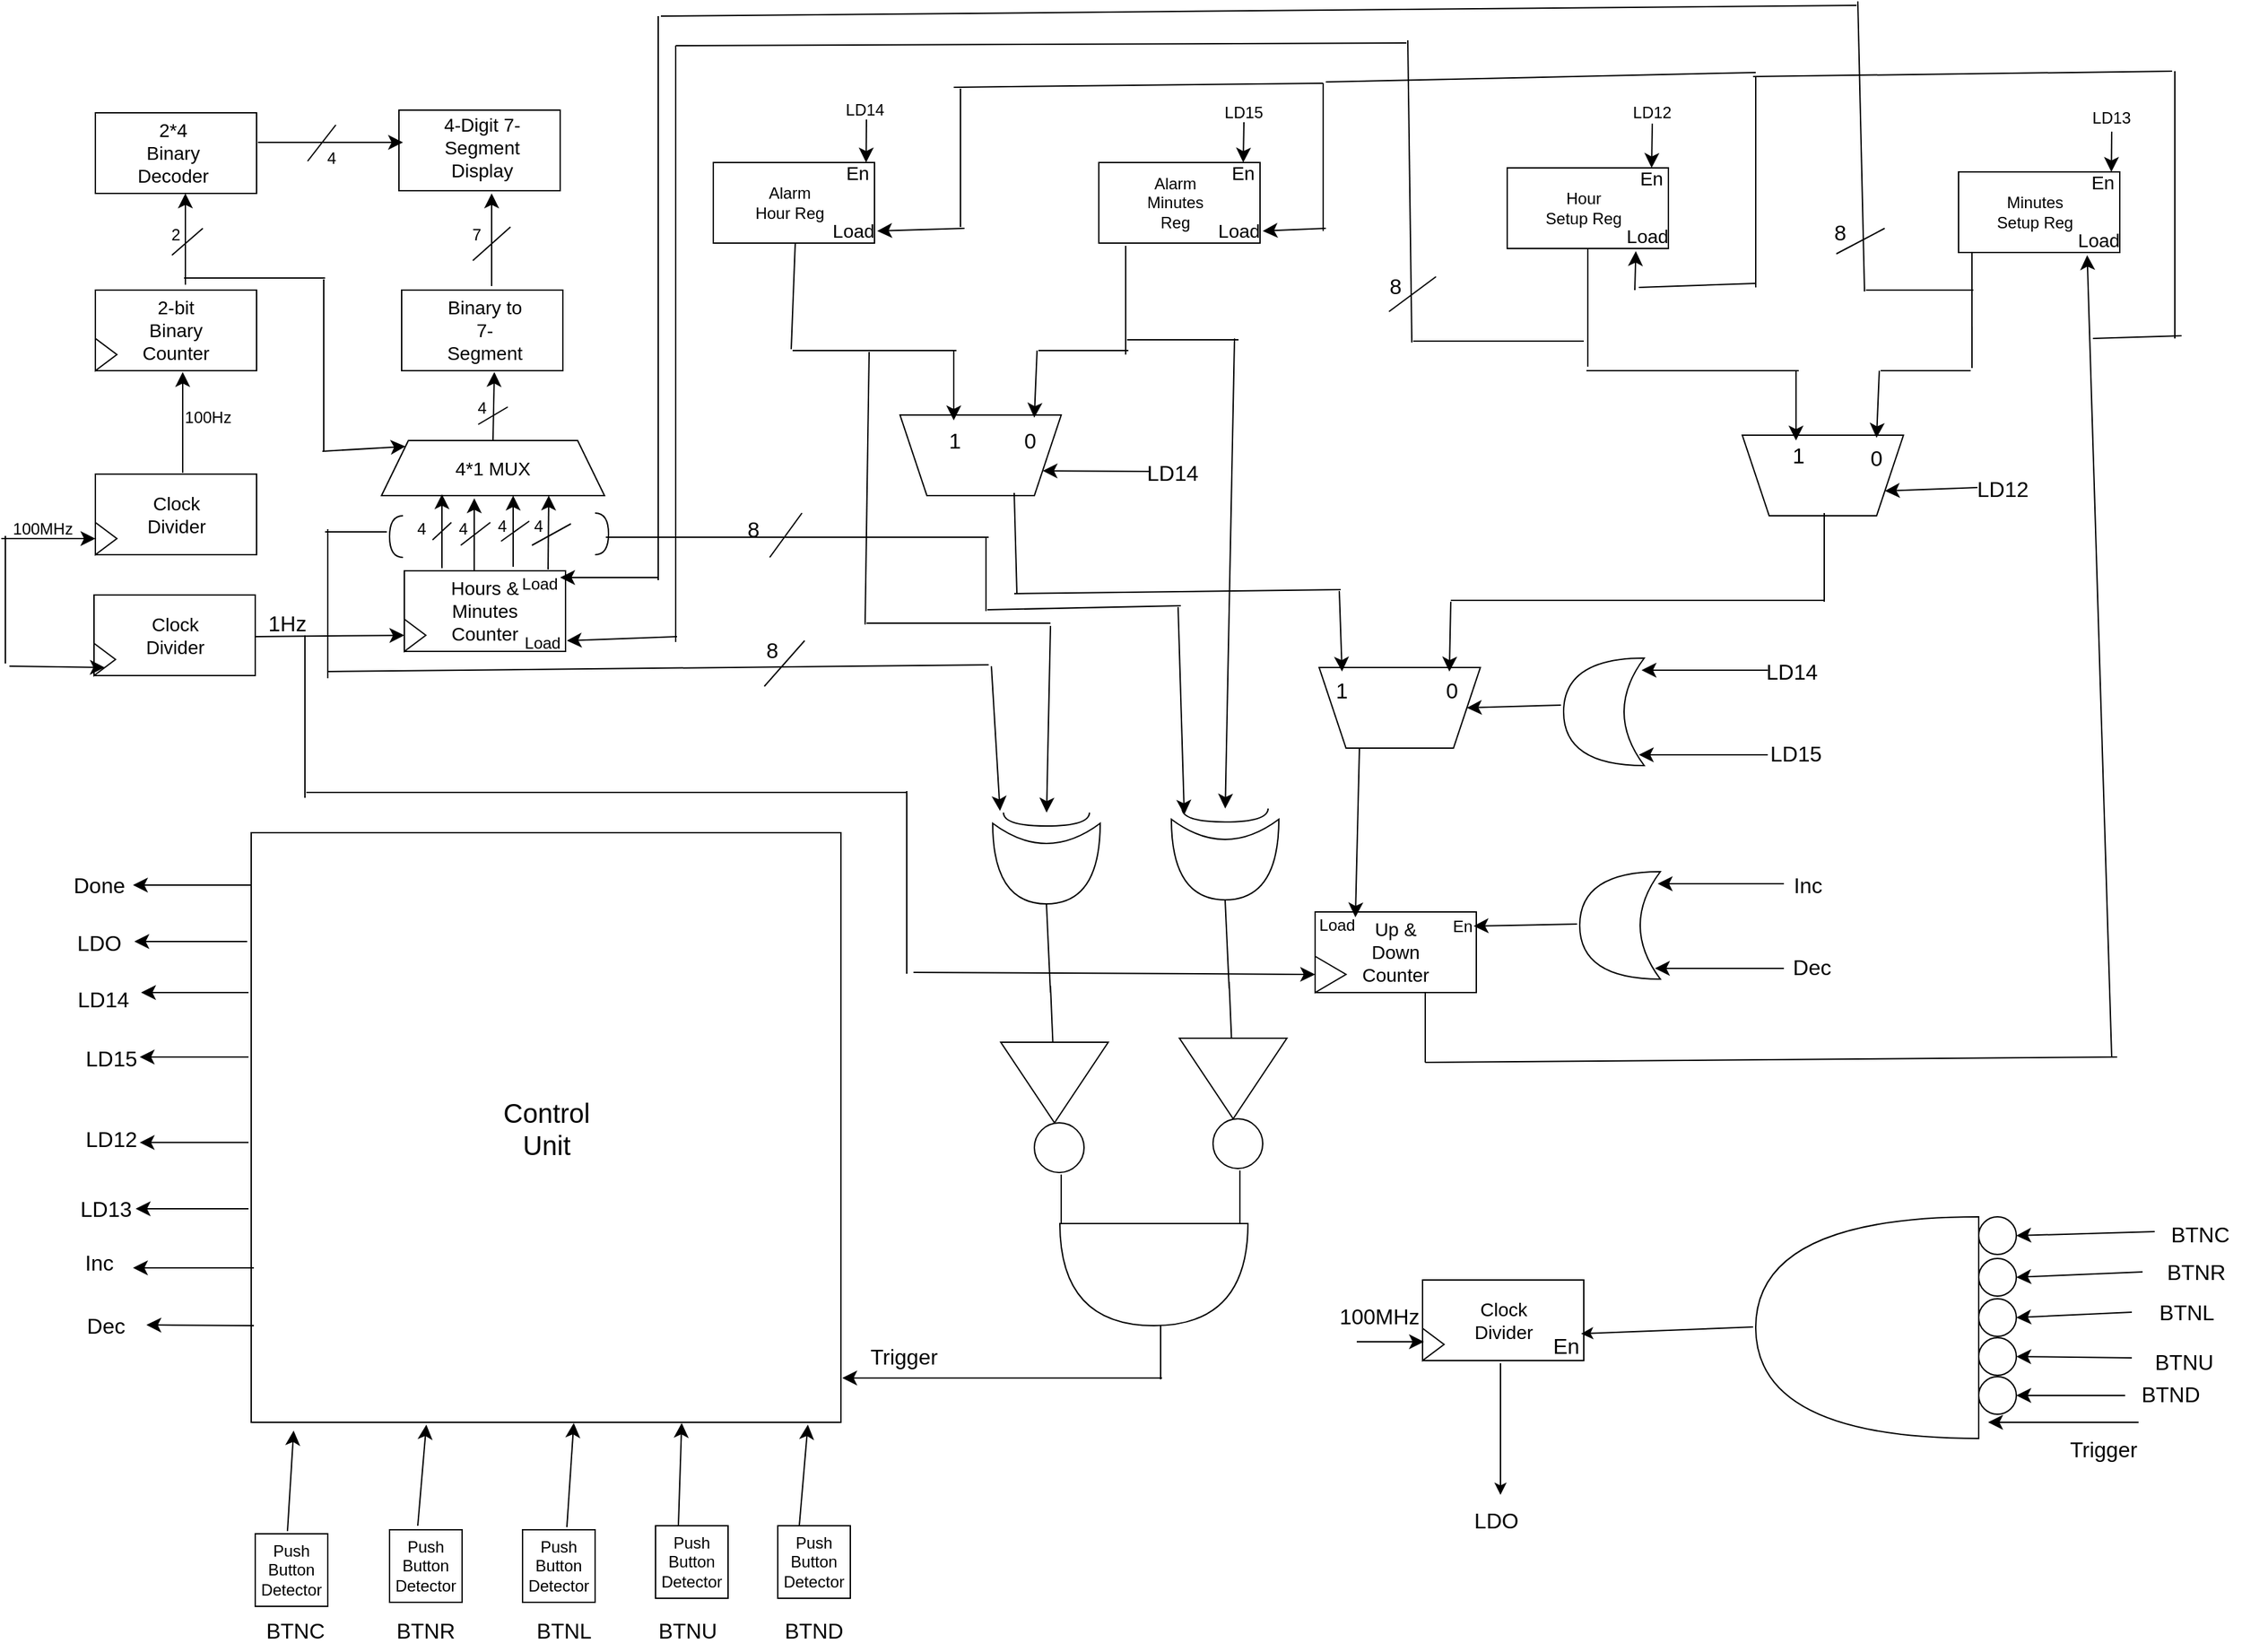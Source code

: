 <mxfile version="24.3.1" type="device">
  <diagram name="Page-1" id="gwILI0lYDebakYKZYeBu">
    <mxGraphModel dx="2561" dy="1653" grid="0" gridSize="10" guides="1" tooltips="1" connect="1" arrows="1" fold="1" page="0" pageScale="1" pageWidth="827" pageHeight="1169" math="0" shadow="0">
      <root>
        <mxCell id="0" />
        <mxCell id="1" parent="0" />
        <mxCell id="TdGyltSRt4Dew1mmWfEQ-4" value="" style="rounded=0;whiteSpace=wrap;html=1;" vertex="1" parent="1">
          <mxGeometry x="-426" y="262" width="120" height="60" as="geometry" />
        </mxCell>
        <mxCell id="TdGyltSRt4Dew1mmWfEQ-5" value="" style="triangle;whiteSpace=wrap;html=1;" vertex="1" parent="1">
          <mxGeometry x="-426" y="298" width="16" height="24" as="geometry" />
        </mxCell>
        <mxCell id="TdGyltSRt4Dew1mmWfEQ-6" value="" style="rounded=0;whiteSpace=wrap;html=1;flipV=1;flipH=0;" vertex="1" parent="1">
          <mxGeometry x="-426" y="125" width="120" height="60" as="geometry" />
        </mxCell>
        <mxCell id="TdGyltSRt4Dew1mmWfEQ-7" value="" style="triangle;whiteSpace=wrap;html=1;flipV=1;flipH=0;" vertex="1" parent="1">
          <mxGeometry x="-426" y="161" width="16" height="24" as="geometry" />
        </mxCell>
        <mxCell id="TdGyltSRt4Dew1mmWfEQ-8" value="" style="rounded=0;whiteSpace=wrap;html=1;" vertex="1" parent="1">
          <mxGeometry x="-426" y="-7" width="120" height="60" as="geometry" />
        </mxCell>
        <mxCell id="TdGyltSRt4Dew1mmWfEQ-9" value="" style="rounded=0;whiteSpace=wrap;html=1;" vertex="1" parent="1">
          <mxGeometry x="-200" y="-9" width="120" height="60" as="geometry" />
        </mxCell>
        <mxCell id="TdGyltSRt4Dew1mmWfEQ-10" value="" style="rounded=0;whiteSpace=wrap;html=1;" vertex="1" parent="1">
          <mxGeometry x="-198" y="125" width="120" height="60" as="geometry" />
        </mxCell>
        <mxCell id="TdGyltSRt4Dew1mmWfEQ-11" value="" style="shape=trapezoid;perimeter=trapezoidPerimeter;whiteSpace=wrap;html=1;fixedSize=1;" vertex="1" parent="1">
          <mxGeometry x="-213" y="237" width="166" height="41" as="geometry" />
        </mxCell>
        <mxCell id="TdGyltSRt4Dew1mmWfEQ-13" value="" style="rounded=0;whiteSpace=wrap;html=1;" vertex="1" parent="1">
          <mxGeometry x="-196" y="334" width="120" height="60" as="geometry" />
        </mxCell>
        <mxCell id="TdGyltSRt4Dew1mmWfEQ-14" value="" style="triangle;whiteSpace=wrap;html=1;" vertex="1" parent="1">
          <mxGeometry x="-196" y="370" width="16" height="24" as="geometry" />
        </mxCell>
        <mxCell id="TdGyltSRt4Dew1mmWfEQ-15" value="Clock Divider" style="text;strokeColor=none;fillColor=none;html=1;align=center;verticalAlign=middle;whiteSpace=wrap;rounded=0;fontSize=14;" vertex="1" parent="1">
          <mxGeometry x="-393.5" y="280.5" width="55" height="23" as="geometry" />
        </mxCell>
        <mxCell id="TdGyltSRt4Dew1mmWfEQ-16" value="2-bit Binary Counter" style="text;strokeColor=none;fillColor=none;html=1;align=center;verticalAlign=middle;whiteSpace=wrap;rounded=0;fontSize=14;" vertex="1" parent="1">
          <mxGeometry x="-396" y="140" width="60" height="30" as="geometry" />
        </mxCell>
        <mxCell id="TdGyltSRt4Dew1mmWfEQ-17" value="2*4 Binary Decoder" style="text;strokeColor=none;fillColor=none;html=1;align=center;verticalAlign=middle;whiteSpace=wrap;rounded=0;fontSize=14;" vertex="1" parent="1">
          <mxGeometry x="-398.5" y="8" width="60" height="30" as="geometry" />
        </mxCell>
        <mxCell id="TdGyltSRt4Dew1mmWfEQ-18" value="4-Digit 7-Segment Display" style="text;strokeColor=none;fillColor=none;html=1;align=center;verticalAlign=middle;whiteSpace=wrap;rounded=0;fontSize=14;" vertex="1" parent="1">
          <mxGeometry x="-168" y="4" width="60" height="30" as="geometry" />
        </mxCell>
        <mxCell id="TdGyltSRt4Dew1mmWfEQ-19" value="Binary to 7-Segment" style="text;strokeColor=none;fillColor=none;html=1;align=center;verticalAlign=middle;whiteSpace=wrap;rounded=0;fontSize=14;" vertex="1" parent="1">
          <mxGeometry x="-166" y="140" width="60" height="30" as="geometry" />
        </mxCell>
        <mxCell id="TdGyltSRt4Dew1mmWfEQ-20" value="4*1 MUX" style="text;strokeColor=none;fillColor=none;html=1;align=center;verticalAlign=middle;whiteSpace=wrap;rounded=0;fontSize=14;" vertex="1" parent="1">
          <mxGeometry x="-160" y="242.5" width="60" height="30" as="geometry" />
        </mxCell>
        <mxCell id="TdGyltSRt4Dew1mmWfEQ-21" value="Hours &amp;amp; Minutes Counter" style="text;strokeColor=none;fillColor=none;html=1;align=center;verticalAlign=middle;whiteSpace=wrap;rounded=0;fontSize=14;" vertex="1" parent="1">
          <mxGeometry x="-166" y="349" width="60" height="30" as="geometry" />
        </mxCell>
        <mxCell id="TdGyltSRt4Dew1mmWfEQ-22" value="" style="endArrow=classic;html=1;rounded=0;fontSize=12;startSize=8;endSize=8;curved=1;entryX=0;entryY=0.5;entryDx=0;entryDy=0;" edge="1" parent="1" target="TdGyltSRt4Dew1mmWfEQ-5">
          <mxGeometry width="50" height="50" relative="1" as="geometry">
            <mxPoint x="-496" y="310" as="sourcePoint" />
            <mxPoint x="-423" y="303.5" as="targetPoint" />
          </mxGeometry>
        </mxCell>
        <mxCell id="TdGyltSRt4Dew1mmWfEQ-24" value="" style="endArrow=classic;html=1;rounded=0;fontSize=12;startSize=8;endSize=8;curved=1;" edge="1" parent="1">
          <mxGeometry width="50" height="50" relative="1" as="geometry">
            <mxPoint x="-361" y="261" as="sourcePoint" />
            <mxPoint x="-361" y="186" as="targetPoint" />
          </mxGeometry>
        </mxCell>
        <mxCell id="TdGyltSRt4Dew1mmWfEQ-26" value="" style="endArrow=classic;html=1;rounded=0;fontSize=12;startSize=8;endSize=8;curved=1;" edge="1" parent="1">
          <mxGeometry width="50" height="50" relative="1" as="geometry">
            <mxPoint x="-359" y="121" as="sourcePoint" />
            <mxPoint x="-359" y="53" as="targetPoint" />
          </mxGeometry>
        </mxCell>
        <mxCell id="TdGyltSRt4Dew1mmWfEQ-28" value="" style="endArrow=classic;html=1;rounded=0;fontSize=12;startSize=8;endSize=8;curved=1;exitX=1.008;exitY=0.367;exitDx=0;exitDy=0;exitPerimeter=0;" edge="1" parent="1" source="TdGyltSRt4Dew1mmWfEQ-8">
          <mxGeometry width="50" height="50" relative="1" as="geometry">
            <mxPoint x="-247" y="65" as="sourcePoint" />
            <mxPoint x="-197" y="15" as="targetPoint" />
          </mxGeometry>
        </mxCell>
        <mxCell id="TdGyltSRt4Dew1mmWfEQ-30" value="" style="endArrow=classic;html=1;rounded=0;fontSize=12;startSize=8;endSize=8;curved=1;" edge="1" parent="1">
          <mxGeometry width="50" height="50" relative="1" as="geometry">
            <mxPoint x="-131" y="122" as="sourcePoint" />
            <mxPoint x="-131" y="53" as="targetPoint" />
          </mxGeometry>
        </mxCell>
        <mxCell id="TdGyltSRt4Dew1mmWfEQ-31" value="" style="endArrow=classic;html=1;rounded=0;fontSize=12;startSize=8;endSize=8;curved=1;exitX=0.5;exitY=0;exitDx=0;exitDy=0;" edge="1" parent="1" source="TdGyltSRt4Dew1mmWfEQ-11">
          <mxGeometry width="50" height="50" relative="1" as="geometry">
            <mxPoint x="-179" y="236" as="sourcePoint" />
            <mxPoint x="-129" y="186" as="targetPoint" />
          </mxGeometry>
        </mxCell>
        <mxCell id="TdGyltSRt4Dew1mmWfEQ-33" value="" style="endArrow=classic;html=1;rounded=0;fontSize=12;startSize=8;endSize=8;curved=1;" edge="1" parent="1">
          <mxGeometry width="50" height="50" relative="1" as="geometry">
            <mxPoint x="-168" y="332" as="sourcePoint" />
            <mxPoint x="-168" y="277" as="targetPoint" />
          </mxGeometry>
        </mxCell>
        <mxCell id="TdGyltSRt4Dew1mmWfEQ-36" value="" style="endArrow=classic;html=1;rounded=0;fontSize=12;startSize=8;endSize=8;curved=1;" edge="1" parent="1">
          <mxGeometry width="50" height="50" relative="1" as="geometry">
            <mxPoint x="-115" y="331" as="sourcePoint" />
            <mxPoint x="-115" y="278" as="targetPoint" />
          </mxGeometry>
        </mxCell>
        <mxCell id="TdGyltSRt4Dew1mmWfEQ-38" value="" style="endArrow=classic;html=1;rounded=0;fontSize=12;startSize=8;endSize=8;curved=1;entryX=0.75;entryY=1;entryDx=0;entryDy=0;" edge="1" parent="1" target="TdGyltSRt4Dew1mmWfEQ-11">
          <mxGeometry width="50" height="50" relative="1" as="geometry">
            <mxPoint x="-89" y="333" as="sourcePoint" />
            <mxPoint x="-89" y="280" as="targetPoint" />
          </mxGeometry>
        </mxCell>
        <mxCell id="TdGyltSRt4Dew1mmWfEQ-39" value="" style="endArrow=classic;html=1;rounded=0;fontSize=12;startSize=8;endSize=8;curved=1;entryX=0.416;entryY=1.049;entryDx=0;entryDy=0;entryPerimeter=0;" edge="1" parent="1" target="TdGyltSRt4Dew1mmWfEQ-11">
          <mxGeometry width="50" height="50" relative="1" as="geometry">
            <mxPoint x="-144" y="333.5" as="sourcePoint" />
            <mxPoint x="-144" y="281" as="targetPoint" />
          </mxGeometry>
        </mxCell>
        <mxCell id="TdGyltSRt4Dew1mmWfEQ-42" value="" style="endArrow=none;html=1;rounded=0;fontSize=12;startSize=8;endSize=8;curved=1;" edge="1" parent="1">
          <mxGeometry width="50" height="50" relative="1" as="geometry">
            <mxPoint x="-175" y="311" as="sourcePoint" />
            <mxPoint x="-161" y="298" as="targetPoint" />
          </mxGeometry>
        </mxCell>
        <mxCell id="TdGyltSRt4Dew1mmWfEQ-43" value="" style="endArrow=none;html=1;rounded=0;fontSize=12;startSize=8;endSize=8;curved=1;" edge="1" parent="1">
          <mxGeometry width="50" height="50" relative="1" as="geometry">
            <mxPoint x="-154" y="315" as="sourcePoint" />
            <mxPoint x="-132" y="298" as="targetPoint" />
          </mxGeometry>
        </mxCell>
        <mxCell id="TdGyltSRt4Dew1mmWfEQ-44" value="" style="endArrow=none;html=1;rounded=0;fontSize=12;startSize=8;endSize=8;curved=1;" edge="1" parent="1">
          <mxGeometry width="50" height="50" relative="1" as="geometry">
            <mxPoint x="-124" y="312" as="sourcePoint" />
            <mxPoint x="-103" y="297" as="targetPoint" />
          </mxGeometry>
        </mxCell>
        <mxCell id="TdGyltSRt4Dew1mmWfEQ-45" value="" style="endArrow=none;html=1;rounded=0;fontSize=12;startSize=8;endSize=8;curved=1;" edge="1" parent="1">
          <mxGeometry width="50" height="50" relative="1" as="geometry">
            <mxPoint x="-101" y="315" as="sourcePoint" />
            <mxPoint x="-72" y="299" as="targetPoint" />
          </mxGeometry>
        </mxCell>
        <mxCell id="TdGyltSRt4Dew1mmWfEQ-46" value="4" style="text;strokeColor=none;fillColor=none;html=1;align=center;verticalAlign=middle;whiteSpace=wrap;rounded=0;fontSize=12;" vertex="1" parent="1">
          <mxGeometry x="-213" y="288" width="60" height="30" as="geometry" />
        </mxCell>
        <mxCell id="TdGyltSRt4Dew1mmWfEQ-48" value="4" style="text;strokeColor=none;fillColor=none;html=1;align=center;verticalAlign=middle;whiteSpace=wrap;rounded=0;fontSize=12;" vertex="1" parent="1">
          <mxGeometry x="-182" y="288" width="60" height="30" as="geometry" />
        </mxCell>
        <mxCell id="TdGyltSRt4Dew1mmWfEQ-49" value="4" style="text;strokeColor=none;fillColor=none;html=1;align=center;verticalAlign=middle;whiteSpace=wrap;rounded=0;fontSize=12;" vertex="1" parent="1">
          <mxGeometry x="-153" y="286" width="60" height="30" as="geometry" />
        </mxCell>
        <mxCell id="TdGyltSRt4Dew1mmWfEQ-50" value="4" style="text;strokeColor=none;fillColor=none;html=1;align=center;verticalAlign=middle;whiteSpace=wrap;rounded=0;fontSize=12;" vertex="1" parent="1">
          <mxGeometry x="-126" y="286" width="60" height="30" as="geometry" />
        </mxCell>
        <mxCell id="TdGyltSRt4Dew1mmWfEQ-51" value="4" style="text;strokeColor=none;fillColor=none;html=1;align=center;verticalAlign=middle;whiteSpace=wrap;rounded=0;fontSize=12;" vertex="1" parent="1">
          <mxGeometry x="-168" y="198" width="60" height="30" as="geometry" />
        </mxCell>
        <mxCell id="TdGyltSRt4Dew1mmWfEQ-52" value="" style="endArrow=none;html=1;rounded=0;fontSize=12;startSize=8;endSize=8;curved=1;" edge="1" parent="1">
          <mxGeometry width="50" height="50" relative="1" as="geometry">
            <mxPoint x="-141" y="225" as="sourcePoint" />
            <mxPoint x="-119" y="212" as="targetPoint" />
          </mxGeometry>
        </mxCell>
        <mxCell id="TdGyltSRt4Dew1mmWfEQ-53" value="" style="endArrow=none;html=1;rounded=0;fontSize=12;startSize=8;endSize=8;curved=1;" edge="1" parent="1">
          <mxGeometry width="50" height="50" relative="1" as="geometry">
            <mxPoint x="-145" y="103" as="sourcePoint" />
            <mxPoint x="-117" y="78" as="targetPoint" />
          </mxGeometry>
        </mxCell>
        <mxCell id="TdGyltSRt4Dew1mmWfEQ-54" value="7" style="text;strokeColor=none;fillColor=none;html=1;align=center;verticalAlign=middle;whiteSpace=wrap;rounded=0;fontSize=12;" vertex="1" parent="1">
          <mxGeometry x="-172" y="69" width="60" height="30" as="geometry" />
        </mxCell>
        <mxCell id="TdGyltSRt4Dew1mmWfEQ-55" value="" style="endArrow=none;html=1;rounded=0;fontSize=12;startSize=8;endSize=8;curved=1;" edge="1" parent="1">
          <mxGeometry width="50" height="50" relative="1" as="geometry">
            <mxPoint x="-268" y="29" as="sourcePoint" />
            <mxPoint x="-247" y="2" as="targetPoint" />
          </mxGeometry>
        </mxCell>
        <mxCell id="TdGyltSRt4Dew1mmWfEQ-56" value="4" style="text;strokeColor=none;fillColor=none;html=1;align=center;verticalAlign=middle;whiteSpace=wrap;rounded=0;fontSize=12;" vertex="1" parent="1">
          <mxGeometry x="-280" y="12" width="60" height="30" as="geometry" />
        </mxCell>
        <mxCell id="TdGyltSRt4Dew1mmWfEQ-57" value="" style="endArrow=none;html=1;rounded=0;fontSize=12;startSize=8;endSize=8;curved=1;" edge="1" parent="1">
          <mxGeometry width="50" height="50" relative="1" as="geometry">
            <mxPoint x="-369" y="99" as="sourcePoint" />
            <mxPoint x="-346" y="79" as="targetPoint" />
          </mxGeometry>
        </mxCell>
        <mxCell id="TdGyltSRt4Dew1mmWfEQ-58" value="2" style="text;strokeColor=none;fillColor=none;html=1;align=center;verticalAlign=middle;whiteSpace=wrap;rounded=0;fontSize=12;" vertex="1" parent="1">
          <mxGeometry x="-396" y="69" width="60" height="30" as="geometry" />
        </mxCell>
        <mxCell id="TdGyltSRt4Dew1mmWfEQ-59" value="100Hz" style="text;strokeColor=none;fillColor=none;html=1;align=center;verticalAlign=middle;whiteSpace=wrap;rounded=0;fontSize=12;" vertex="1" parent="1">
          <mxGeometry x="-372" y="205" width="60" height="30" as="geometry" />
        </mxCell>
        <mxCell id="TdGyltSRt4Dew1mmWfEQ-60" value="100MHz&lt;div style=&quot;font-size: 12px;&quot;&gt;&lt;br style=&quot;font-size: 12px;&quot;&gt;&lt;/div&gt;" style="text;strokeColor=none;fillColor=none;html=1;align=center;verticalAlign=middle;whiteSpace=wrap;rounded=0;fontSize=12;" vertex="1" parent="1">
          <mxGeometry x="-495" y="295" width="60" height="30" as="geometry" />
        </mxCell>
        <mxCell id="TdGyltSRt4Dew1mmWfEQ-63" value="" style="endArrow=none;html=1;rounded=0;fontSize=12;startSize=8;endSize=8;curved=1;" edge="1" parent="1">
          <mxGeometry width="50" height="50" relative="1" as="geometry">
            <mxPoint x="-360" y="116" as="sourcePoint" />
            <mxPoint x="-255" y="116" as="targetPoint" />
          </mxGeometry>
        </mxCell>
        <mxCell id="TdGyltSRt4Dew1mmWfEQ-64" value="" style="endArrow=none;html=1;rounded=0;fontSize=12;startSize=8;endSize=8;curved=1;" edge="1" parent="1">
          <mxGeometry width="50" height="50" relative="1" as="geometry">
            <mxPoint x="-256" y="245" as="sourcePoint" />
            <mxPoint x="-256" y="117" as="targetPoint" />
          </mxGeometry>
        </mxCell>
        <mxCell id="TdGyltSRt4Dew1mmWfEQ-65" value="" style="endArrow=classic;html=1;rounded=0;fontSize=12;startSize=8;endSize=8;curved=1;entryX=0;entryY=0;entryDx=0;entryDy=0;" edge="1" parent="1" target="TdGyltSRt4Dew1mmWfEQ-11">
          <mxGeometry width="50" height="50" relative="1" as="geometry">
            <mxPoint x="-257" y="245" as="sourcePoint" />
            <mxPoint x="-207" y="195" as="targetPoint" />
          </mxGeometry>
        </mxCell>
        <mxCell id="TdGyltSRt4Dew1mmWfEQ-69" value="" style="rounded=0;whiteSpace=wrap;html=1;" vertex="1" parent="1">
          <mxGeometry x="34" y="30" width="120" height="60" as="geometry" />
        </mxCell>
        <mxCell id="TdGyltSRt4Dew1mmWfEQ-74" value="Alarm Hour Reg" style="text;strokeColor=none;fillColor=none;html=1;align=center;verticalAlign=middle;whiteSpace=wrap;rounded=0;fontSize=12;" vertex="1" parent="1">
          <mxGeometry x="61" y="45" width="60" height="30" as="geometry" />
        </mxCell>
        <mxCell id="TdGyltSRt4Dew1mmWfEQ-78" value="En" style="text;strokeColor=none;fillColor=none;html=1;align=center;verticalAlign=middle;whiteSpace=wrap;rounded=0;fontSize=14;" vertex="1" parent="1">
          <mxGeometry x="129" y="30" width="25" height="15" as="geometry" />
        </mxCell>
        <mxCell id="TdGyltSRt4Dew1mmWfEQ-79" value="Load" style="text;strokeColor=none;fillColor=none;html=1;align=center;verticalAlign=middle;whiteSpace=wrap;rounded=0;fontSize=14;" vertex="1" parent="1">
          <mxGeometry x="121" y="70" width="35" height="22" as="geometry" />
        </mxCell>
        <mxCell id="TdGyltSRt4Dew1mmWfEQ-84" value="" style="rounded=0;whiteSpace=wrap;html=1;" vertex="1" parent="1">
          <mxGeometry x="321" y="30" width="120" height="60" as="geometry" />
        </mxCell>
        <mxCell id="TdGyltSRt4Dew1mmWfEQ-85" value="Alarm Minutes Reg" style="text;strokeColor=none;fillColor=none;html=1;align=center;verticalAlign=middle;whiteSpace=wrap;rounded=0;fontSize=12;" vertex="1" parent="1">
          <mxGeometry x="348" y="45" width="60" height="30" as="geometry" />
        </mxCell>
        <mxCell id="TdGyltSRt4Dew1mmWfEQ-86" value="En" style="text;strokeColor=none;fillColor=none;html=1;align=center;verticalAlign=middle;whiteSpace=wrap;rounded=0;fontSize=14;" vertex="1" parent="1">
          <mxGeometry x="416" y="30" width="25" height="15" as="geometry" />
        </mxCell>
        <mxCell id="TdGyltSRt4Dew1mmWfEQ-87" value="Load" style="text;strokeColor=none;fillColor=none;html=1;align=center;verticalAlign=middle;whiteSpace=wrap;rounded=0;fontSize=14;" vertex="1" parent="1">
          <mxGeometry x="408" y="70" width="35" height="22" as="geometry" />
        </mxCell>
        <mxCell id="TdGyltSRt4Dew1mmWfEQ-88" value="" style="rounded=0;whiteSpace=wrap;html=1;" vertex="1" parent="1">
          <mxGeometry x="625" y="34" width="120" height="60" as="geometry" />
        </mxCell>
        <mxCell id="TdGyltSRt4Dew1mmWfEQ-89" value="Hour Setup Reg" style="text;strokeColor=none;fillColor=none;html=1;align=center;verticalAlign=middle;whiteSpace=wrap;rounded=0;fontSize=12;" vertex="1" parent="1">
          <mxGeometry x="652" y="49" width="60" height="30" as="geometry" />
        </mxCell>
        <mxCell id="TdGyltSRt4Dew1mmWfEQ-90" value="En" style="text;strokeColor=none;fillColor=none;html=1;align=center;verticalAlign=middle;whiteSpace=wrap;rounded=0;fontSize=14;" vertex="1" parent="1">
          <mxGeometry x="720" y="34" width="25" height="15" as="geometry" />
        </mxCell>
        <mxCell id="TdGyltSRt4Dew1mmWfEQ-91" value="Load" style="text;strokeColor=none;fillColor=none;html=1;align=center;verticalAlign=middle;whiteSpace=wrap;rounded=0;fontSize=14;" vertex="1" parent="1">
          <mxGeometry x="712" y="74" width="35" height="22" as="geometry" />
        </mxCell>
        <mxCell id="TdGyltSRt4Dew1mmWfEQ-92" value="" style="rounded=0;whiteSpace=wrap;html=1;" vertex="1" parent="1">
          <mxGeometry x="961" y="37" width="120" height="60" as="geometry" />
        </mxCell>
        <mxCell id="TdGyltSRt4Dew1mmWfEQ-93" value="Minutes Setup Reg" style="text;strokeColor=none;fillColor=none;html=1;align=center;verticalAlign=middle;whiteSpace=wrap;rounded=0;fontSize=12;" vertex="1" parent="1">
          <mxGeometry x="988" y="52" width="60" height="30" as="geometry" />
        </mxCell>
        <mxCell id="TdGyltSRt4Dew1mmWfEQ-94" value="En" style="text;strokeColor=none;fillColor=none;html=1;align=center;verticalAlign=middle;whiteSpace=wrap;rounded=0;fontSize=14;" vertex="1" parent="1">
          <mxGeometry x="1056" y="37" width="25" height="15" as="geometry" />
        </mxCell>
        <mxCell id="TdGyltSRt4Dew1mmWfEQ-95" value="Load" style="text;strokeColor=none;fillColor=none;html=1;align=center;verticalAlign=middle;whiteSpace=wrap;rounded=0;fontSize=14;" vertex="1" parent="1">
          <mxGeometry x="1048" y="77" width="35" height="22" as="geometry" />
        </mxCell>
        <mxCell id="TdGyltSRt4Dew1mmWfEQ-96" value="" style="endArrow=classic;html=1;rounded=0;fontSize=12;startSize=8;endSize=8;curved=1;entryX=0.75;entryY=0;entryDx=0;entryDy=0;" edge="1" parent="1" target="TdGyltSRt4Dew1mmWfEQ-78">
          <mxGeometry width="50" height="50" relative="1" as="geometry">
            <mxPoint x="148" y="-2" as="sourcePoint" />
            <mxPoint x="150" y="4" as="targetPoint" />
          </mxGeometry>
        </mxCell>
        <mxCell id="TdGyltSRt4Dew1mmWfEQ-97" value="LD14" style="text;strokeColor=none;fillColor=none;html=1;align=center;verticalAlign=middle;whiteSpace=wrap;rounded=0;fontSize=12;" vertex="1" parent="1">
          <mxGeometry x="117" y="-24" width="60" height="30" as="geometry" />
        </mxCell>
        <mxCell id="TdGyltSRt4Dew1mmWfEQ-98" style="edgeStyle=none;curved=1;rounded=0;orthogonalLoop=1;jettySize=auto;html=1;exitX=0;exitY=0;exitDx=0;exitDy=0;fontSize=12;startSize=8;endSize=8;" edge="1" parent="1" source="TdGyltSRt4Dew1mmWfEQ-97" target="TdGyltSRt4Dew1mmWfEQ-97">
          <mxGeometry relative="1" as="geometry" />
        </mxCell>
        <mxCell id="TdGyltSRt4Dew1mmWfEQ-99" value="" style="endArrow=classic;html=1;rounded=0;fontSize=12;startSize=8;endSize=8;curved=1;entryX=0.5;entryY=0;entryDx=0;entryDy=0;" edge="1" parent="1" target="TdGyltSRt4Dew1mmWfEQ-86">
          <mxGeometry width="50" height="50" relative="1" as="geometry">
            <mxPoint x="429" as="sourcePoint" />
            <mxPoint x="430" y="-50" as="targetPoint" />
          </mxGeometry>
        </mxCell>
        <mxCell id="TdGyltSRt4Dew1mmWfEQ-100" value="&lt;font style=&quot;font-size: 12px;&quot;&gt;LD15&lt;/font&gt;" style="text;strokeColor=none;fillColor=none;html=1;align=center;verticalAlign=middle;whiteSpace=wrap;rounded=0;fontSize=16;" vertex="1" parent="1">
          <mxGeometry x="398.5" y="-24" width="60" height="30" as="geometry" />
        </mxCell>
        <mxCell id="TdGyltSRt4Dew1mmWfEQ-101" value="" style="endArrow=classic;html=1;rounded=0;fontSize=12;startSize=8;endSize=8;curved=1;entryX=0.5;entryY=0;entryDx=0;entryDy=0;" edge="1" parent="1" target="TdGyltSRt4Dew1mmWfEQ-90">
          <mxGeometry width="50" height="50" relative="1" as="geometry">
            <mxPoint x="733" y="1" as="sourcePoint" />
            <mxPoint x="734" y="-42" as="targetPoint" />
          </mxGeometry>
        </mxCell>
        <mxCell id="TdGyltSRt4Dew1mmWfEQ-102" value="LD12" style="text;strokeColor=none;fillColor=none;html=1;align=center;verticalAlign=middle;whiteSpace=wrap;rounded=0;fontSize=12;" vertex="1" parent="1">
          <mxGeometry x="702.5" y="-22" width="60" height="30" as="geometry" />
        </mxCell>
        <mxCell id="TdGyltSRt4Dew1mmWfEQ-103" value="LD13" style="text;strokeColor=none;fillColor=none;html=1;align=center;verticalAlign=middle;whiteSpace=wrap;rounded=0;fontSize=12;" vertex="1" parent="1">
          <mxGeometry x="1045" y="-18" width="60" height="30" as="geometry" />
        </mxCell>
        <mxCell id="TdGyltSRt4Dew1mmWfEQ-104" value="" style="endArrow=classic;html=1;rounded=0;fontSize=12;startSize=8;endSize=8;curved=1;entryX=0.75;entryY=0;entryDx=0;entryDy=0;" edge="1" parent="1" target="TdGyltSRt4Dew1mmWfEQ-94">
          <mxGeometry width="50" height="50" relative="1" as="geometry">
            <mxPoint x="1075" y="7" as="sourcePoint" />
            <mxPoint x="1077" y="-43" as="targetPoint" />
          </mxGeometry>
        </mxCell>
        <mxCell id="TdGyltSRt4Dew1mmWfEQ-105" value="" style="shape=trapezoid;perimeter=trapezoidPerimeter;whiteSpace=wrap;html=1;fixedSize=1;direction=west;" vertex="1" parent="1">
          <mxGeometry x="173" y="218" width="120" height="60" as="geometry" />
        </mxCell>
        <mxCell id="TdGyltSRt4Dew1mmWfEQ-107" value="" style="shape=trapezoid;perimeter=trapezoidPerimeter;whiteSpace=wrap;html=1;fixedSize=1;direction=west;" vertex="1" parent="1">
          <mxGeometry x="485" y="406" width="120" height="60" as="geometry" />
        </mxCell>
        <mxCell id="TdGyltSRt4Dew1mmWfEQ-108" value="" style="endArrow=none;html=1;rounded=0;fontSize=12;startSize=8;endSize=8;curved=1;" edge="1" parent="1">
          <mxGeometry width="50" height="50" relative="1" as="geometry">
            <mxPoint x="92" y="169" as="sourcePoint" />
            <mxPoint x="95" y="90" as="targetPoint" />
          </mxGeometry>
        </mxCell>
        <mxCell id="TdGyltSRt4Dew1mmWfEQ-109" value="" style="endArrow=none;html=1;rounded=0;fontSize=12;startSize=8;endSize=8;curved=1;" edge="1" parent="1">
          <mxGeometry width="50" height="50" relative="1" as="geometry">
            <mxPoint x="93" y="170" as="sourcePoint" />
            <mxPoint x="215" y="170" as="targetPoint" />
          </mxGeometry>
        </mxCell>
        <mxCell id="TdGyltSRt4Dew1mmWfEQ-110" value="" style="endArrow=classic;html=1;rounded=0;fontSize=12;startSize=8;endSize=8;curved=1;" edge="1" parent="1">
          <mxGeometry width="50" height="50" relative="1" as="geometry">
            <mxPoint x="213" y="170" as="sourcePoint" />
            <mxPoint x="213" y="222" as="targetPoint" />
          </mxGeometry>
        </mxCell>
        <mxCell id="TdGyltSRt4Dew1mmWfEQ-111" value="" style="endArrow=none;html=1;rounded=0;fontSize=12;startSize=8;endSize=8;curved=1;" edge="1" parent="1">
          <mxGeometry width="50" height="50" relative="1" as="geometry">
            <mxPoint x="341" y="173" as="sourcePoint" />
            <mxPoint x="341" y="92" as="targetPoint" />
          </mxGeometry>
        </mxCell>
        <mxCell id="TdGyltSRt4Dew1mmWfEQ-119" value="" style="endArrow=none;html=1;rounded=0;fontSize=12;startSize=8;endSize=8;curved=1;" edge="1" parent="1">
          <mxGeometry width="50" height="50" relative="1" as="geometry">
            <mxPoint x="276" y="170" as="sourcePoint" />
            <mxPoint x="343" y="170" as="targetPoint" />
          </mxGeometry>
        </mxCell>
        <mxCell id="TdGyltSRt4Dew1mmWfEQ-120" value="" style="endArrow=classic;html=1;rounded=0;fontSize=12;startSize=8;endSize=8;curved=1;entryX=0.167;entryY=0.967;entryDx=0;entryDy=0;entryPerimeter=0;" edge="1" parent="1" target="TdGyltSRt4Dew1mmWfEQ-105">
          <mxGeometry width="50" height="50" relative="1" as="geometry">
            <mxPoint x="275" y="170" as="sourcePoint" />
            <mxPoint x="325" y="120" as="targetPoint" />
          </mxGeometry>
        </mxCell>
        <mxCell id="TdGyltSRt4Dew1mmWfEQ-126" value="" style="shape=trapezoid;perimeter=trapezoidPerimeter;whiteSpace=wrap;html=1;fixedSize=1;direction=west;" vertex="1" parent="1">
          <mxGeometry x="800" y="233" width="120" height="60" as="geometry" />
        </mxCell>
        <mxCell id="TdGyltSRt4Dew1mmWfEQ-127" value="" style="endArrow=none;html=1;rounded=0;fontSize=12;startSize=8;endSize=8;curved=1;" edge="1" parent="1">
          <mxGeometry width="50" height="50" relative="1" as="geometry">
            <mxPoint x="684" y="185" as="sourcePoint" />
            <mxPoint x="842" y="185" as="targetPoint" />
          </mxGeometry>
        </mxCell>
        <mxCell id="TdGyltSRt4Dew1mmWfEQ-128" value="" style="endArrow=classic;html=1;rounded=0;fontSize=12;startSize=8;endSize=8;curved=1;" edge="1" parent="1">
          <mxGeometry width="50" height="50" relative="1" as="geometry">
            <mxPoint x="840" y="185" as="sourcePoint" />
            <mxPoint x="840" y="237" as="targetPoint" />
          </mxGeometry>
        </mxCell>
        <mxCell id="TdGyltSRt4Dew1mmWfEQ-129" value="" style="endArrow=none;html=1;rounded=0;fontSize=12;startSize=8;endSize=8;curved=1;" edge="1" parent="1">
          <mxGeometry width="50" height="50" relative="1" as="geometry">
            <mxPoint x="903" y="185" as="sourcePoint" />
            <mxPoint x="970" y="185" as="targetPoint" />
          </mxGeometry>
        </mxCell>
        <mxCell id="TdGyltSRt4Dew1mmWfEQ-130" value="" style="endArrow=classic;html=1;rounded=0;fontSize=12;startSize=8;endSize=8;curved=1;entryX=0.167;entryY=0.967;entryDx=0;entryDy=0;entryPerimeter=0;" edge="1" parent="1" target="TdGyltSRt4Dew1mmWfEQ-126">
          <mxGeometry width="50" height="50" relative="1" as="geometry">
            <mxPoint x="902" y="185" as="sourcePoint" />
            <mxPoint x="952" y="135" as="targetPoint" />
          </mxGeometry>
        </mxCell>
        <mxCell id="TdGyltSRt4Dew1mmWfEQ-131" value="" style="endArrow=none;html=1;rounded=0;fontSize=12;startSize=8;endSize=8;curved=1;entryX=0.083;entryY=1;entryDx=0;entryDy=0;entryPerimeter=0;" edge="1" parent="1" target="TdGyltSRt4Dew1mmWfEQ-92">
          <mxGeometry width="50" height="50" relative="1" as="geometry">
            <mxPoint x="971" y="183" as="sourcePoint" />
            <mxPoint x="979" y="99" as="targetPoint" />
          </mxGeometry>
        </mxCell>
        <mxCell id="TdGyltSRt4Dew1mmWfEQ-132" value="" style="endArrow=none;html=1;rounded=0;fontSize=12;startSize=8;endSize=8;curved=1;entryX=0.5;entryY=1;entryDx=0;entryDy=0;" edge="1" parent="1" target="TdGyltSRt4Dew1mmWfEQ-88">
          <mxGeometry width="50" height="50" relative="1" as="geometry">
            <mxPoint x="685" y="182" as="sourcePoint" />
            <mxPoint x="675" y="94" as="targetPoint" />
          </mxGeometry>
        </mxCell>
        <mxCell id="TdGyltSRt4Dew1mmWfEQ-133" value="" style="endArrow=none;html=1;rounded=0;fontSize=12;startSize=8;endSize=8;curved=1;" edge="1" parent="1">
          <mxGeometry width="50" height="50" relative="1" as="geometry">
            <mxPoint x="861" y="357" as="sourcePoint" />
            <mxPoint x="861" y="291" as="targetPoint" />
          </mxGeometry>
        </mxCell>
        <mxCell id="TdGyltSRt4Dew1mmWfEQ-134" value="" style="endArrow=none;html=1;rounded=0;fontSize=12;startSize=8;endSize=8;curved=1;" edge="1" parent="1">
          <mxGeometry width="50" height="50" relative="1" as="geometry">
            <mxPoint x="583" y="356" as="sourcePoint" />
            <mxPoint x="861" y="356" as="targetPoint" />
          </mxGeometry>
        </mxCell>
        <mxCell id="TdGyltSRt4Dew1mmWfEQ-136" value="" style="endArrow=none;html=1;rounded=0;fontSize=12;startSize=8;endSize=8;curved=1;" edge="1" parent="1">
          <mxGeometry width="50" height="50" relative="1" as="geometry">
            <mxPoint x="260" y="351" as="sourcePoint" />
            <mxPoint x="258" y="276" as="targetPoint" />
          </mxGeometry>
        </mxCell>
        <mxCell id="TdGyltSRt4Dew1mmWfEQ-137" value="" style="endArrow=none;html=1;rounded=0;fontSize=12;startSize=8;endSize=8;curved=1;" edge="1" parent="1">
          <mxGeometry width="50" height="50" relative="1" as="geometry">
            <mxPoint x="258" y="351" as="sourcePoint" />
            <mxPoint x="501" y="348" as="targetPoint" />
          </mxGeometry>
        </mxCell>
        <mxCell id="TdGyltSRt4Dew1mmWfEQ-139" value="" style="endArrow=classic;html=1;rounded=0;fontSize=12;startSize=8;endSize=8;curved=1;entryX=0.192;entryY=0.95;entryDx=0;entryDy=0;entryPerimeter=0;" edge="1" parent="1" target="TdGyltSRt4Dew1mmWfEQ-107">
          <mxGeometry width="50" height="50" relative="1" as="geometry">
            <mxPoint x="583" y="357" as="sourcePoint" />
            <mxPoint x="633" y="307" as="targetPoint" />
          </mxGeometry>
        </mxCell>
        <mxCell id="TdGyltSRt4Dew1mmWfEQ-140" value="" style="endArrow=classic;html=1;rounded=0;fontSize=12;startSize=8;endSize=8;curved=1;entryX=0.858;entryY=0.95;entryDx=0;entryDy=0;entryPerimeter=0;" edge="1" parent="1" target="TdGyltSRt4Dew1mmWfEQ-107">
          <mxGeometry width="50" height="50" relative="1" as="geometry">
            <mxPoint x="500" y="349" as="sourcePoint" />
            <mxPoint x="550" y="299" as="targetPoint" />
          </mxGeometry>
        </mxCell>
        <mxCell id="TdGyltSRt4Dew1mmWfEQ-142" value="0" style="text;strokeColor=none;fillColor=none;html=1;align=center;verticalAlign=middle;whiteSpace=wrap;rounded=0;fontSize=16;" vertex="1" parent="1">
          <mxGeometry x="240" y="222" width="60" height="30" as="geometry" />
        </mxCell>
        <mxCell id="TdGyltSRt4Dew1mmWfEQ-143" value="1" style="text;strokeColor=none;fillColor=none;html=1;align=center;verticalAlign=middle;whiteSpace=wrap;rounded=0;fontSize=16;" vertex="1" parent="1">
          <mxGeometry x="184" y="222" width="60" height="30" as="geometry" />
        </mxCell>
        <mxCell id="TdGyltSRt4Dew1mmWfEQ-144" value="0" style="text;strokeColor=none;fillColor=none;html=1;align=center;verticalAlign=middle;whiteSpace=wrap;rounded=0;fontSize=16;" vertex="1" parent="1">
          <mxGeometry x="870" y="235" width="60" height="30" as="geometry" />
        </mxCell>
        <mxCell id="TdGyltSRt4Dew1mmWfEQ-145" value="1" style="text;strokeColor=none;fillColor=none;html=1;align=center;verticalAlign=middle;whiteSpace=wrap;rounded=0;fontSize=16;" vertex="1" parent="1">
          <mxGeometry x="812" y="233" width="60" height="30" as="geometry" />
        </mxCell>
        <mxCell id="TdGyltSRt4Dew1mmWfEQ-147" value="" style="endArrow=classic;html=1;rounded=0;fontSize=12;startSize=8;endSize=8;curved=1;entryX=0;entryY=0.25;entryDx=0;entryDy=0;" edge="1" parent="1" target="TdGyltSRt4Dew1mmWfEQ-105">
          <mxGeometry width="50" height="50" relative="1" as="geometry">
            <mxPoint x="359" y="260" as="sourcePoint" />
            <mxPoint x="395" y="225" as="targetPoint" />
          </mxGeometry>
        </mxCell>
        <mxCell id="TdGyltSRt4Dew1mmWfEQ-148" value="" style="endArrow=classic;html=1;rounded=0;fontSize=12;startSize=8;endSize=8;curved=1;entryX=0;entryY=0.25;entryDx=0;entryDy=0;" edge="1" parent="1" target="TdGyltSRt4Dew1mmWfEQ-126">
          <mxGeometry width="50" height="50" relative="1" as="geometry">
            <mxPoint x="975" y="272" as="sourcePoint" />
            <mxPoint x="1020" y="228" as="targetPoint" />
          </mxGeometry>
        </mxCell>
        <mxCell id="TdGyltSRt4Dew1mmWfEQ-149" value="LD14" style="text;strokeColor=none;fillColor=none;html=1;align=center;verticalAlign=middle;whiteSpace=wrap;rounded=0;fontSize=16;" vertex="1" parent="1">
          <mxGeometry x="346" y="246" width="60" height="30" as="geometry" />
        </mxCell>
        <mxCell id="TdGyltSRt4Dew1mmWfEQ-150" value="LD12" style="text;strokeColor=none;fillColor=none;html=1;align=center;verticalAlign=middle;whiteSpace=wrap;rounded=0;fontSize=16;" vertex="1" parent="1">
          <mxGeometry x="964" y="258" width="60" height="30" as="geometry" />
        </mxCell>
        <mxCell id="TdGyltSRt4Dew1mmWfEQ-151" value="" style="shape=xor;whiteSpace=wrap;html=1;direction=west;" vertex="1" parent="1">
          <mxGeometry x="667" y="399" width="60" height="80" as="geometry" />
        </mxCell>
        <mxCell id="TdGyltSRt4Dew1mmWfEQ-152" value="" style="endArrow=classic;html=1;rounded=0;fontSize=12;startSize=8;endSize=8;curved=1;entryX=0.033;entryY=0.888;entryDx=0;entryDy=0;entryPerimeter=0;" edge="1" parent="1" target="TdGyltSRt4Dew1mmWfEQ-151">
          <mxGeometry width="50" height="50" relative="1" as="geometry">
            <mxPoint x="819" y="408" as="sourcePoint" />
            <mxPoint x="862" y="361" as="targetPoint" />
          </mxGeometry>
        </mxCell>
        <mxCell id="TdGyltSRt4Dew1mmWfEQ-153" value="" style="endArrow=classic;html=1;rounded=0;fontSize=12;startSize=8;endSize=8;curved=1;entryX=0.067;entryY=0.1;entryDx=0;entryDy=0;entryPerimeter=0;" edge="1" parent="1" target="TdGyltSRt4Dew1mmWfEQ-151">
          <mxGeometry width="50" height="50" relative="1" as="geometry">
            <mxPoint x="819" y="471" as="sourcePoint" />
            <mxPoint x="862" y="425" as="targetPoint" />
          </mxGeometry>
        </mxCell>
        <mxCell id="TdGyltSRt4Dew1mmWfEQ-154" value="LD14" style="text;strokeColor=none;fillColor=none;html=1;align=center;verticalAlign=middle;whiteSpace=wrap;rounded=0;fontSize=16;" vertex="1" parent="1">
          <mxGeometry x="807" y="394" width="60" height="30" as="geometry" />
        </mxCell>
        <mxCell id="TdGyltSRt4Dew1mmWfEQ-155" value="LD15" style="text;strokeColor=none;fillColor=none;html=1;align=center;verticalAlign=middle;whiteSpace=wrap;rounded=0;fontSize=16;" vertex="1" parent="1">
          <mxGeometry x="810" y="455" width="60" height="30" as="geometry" />
        </mxCell>
        <mxCell id="TdGyltSRt4Dew1mmWfEQ-156" value="" style="endArrow=classic;html=1;rounded=0;fontSize=12;startSize=8;endSize=8;curved=1;entryX=0;entryY=0.5;entryDx=0;entryDy=0;" edge="1" parent="1" target="TdGyltSRt4Dew1mmWfEQ-107">
          <mxGeometry width="50" height="50" relative="1" as="geometry">
            <mxPoint x="665" y="434" as="sourcePoint" />
            <mxPoint x="715" y="384" as="targetPoint" />
          </mxGeometry>
        </mxCell>
        <mxCell id="TdGyltSRt4Dew1mmWfEQ-157" value="0" style="text;strokeColor=none;fillColor=none;html=1;align=center;verticalAlign=middle;whiteSpace=wrap;rounded=0;fontSize=16;" vertex="1" parent="1">
          <mxGeometry x="554" y="408" width="60" height="30" as="geometry" />
        </mxCell>
        <mxCell id="TdGyltSRt4Dew1mmWfEQ-158" value="1" style="text;strokeColor=none;fillColor=none;html=1;align=center;verticalAlign=middle;whiteSpace=wrap;rounded=0;fontSize=16;" vertex="1" parent="1">
          <mxGeometry x="472" y="408" width="60" height="30" as="geometry" />
        </mxCell>
        <mxCell id="TdGyltSRt4Dew1mmWfEQ-159" value="" style="rounded=0;whiteSpace=wrap;html=1;" vertex="1" parent="1">
          <mxGeometry x="482" y="588" width="120" height="60" as="geometry" />
        </mxCell>
        <mxCell id="TdGyltSRt4Dew1mmWfEQ-160" value="Up &amp;amp; Down Counter" style="text;strokeColor=none;fillColor=none;html=1;align=center;verticalAlign=middle;whiteSpace=wrap;rounded=0;fontSize=14;" vertex="1" parent="1">
          <mxGeometry x="512" y="603" width="60" height="30" as="geometry" />
        </mxCell>
        <mxCell id="TdGyltSRt4Dew1mmWfEQ-161" value="" style="triangle;whiteSpace=wrap;html=1;" vertex="1" parent="1">
          <mxGeometry x="482" y="621" width="23" height="27" as="geometry" />
        </mxCell>
        <mxCell id="TdGyltSRt4Dew1mmWfEQ-162" value="Load" style="text;strokeColor=none;fillColor=none;html=1;align=center;verticalAlign=middle;whiteSpace=wrap;rounded=0;fontSize=12;" vertex="1" parent="1">
          <mxGeometry x="485" y="592" width="27" height="11" as="geometry" />
        </mxCell>
        <mxCell id="TdGyltSRt4Dew1mmWfEQ-163" value="" style="endArrow=classic;html=1;rounded=0;fontSize=12;startSize=8;endSize=8;curved=1;exitX=0.75;exitY=0;exitDx=0;exitDy=0;entryX=1;entryY=0;entryDx=0;entryDy=0;" edge="1" parent="1" source="TdGyltSRt4Dew1mmWfEQ-107" target="TdGyltSRt4Dew1mmWfEQ-162">
          <mxGeometry width="50" height="50" relative="1" as="geometry">
            <mxPoint x="532" y="466" as="sourcePoint" />
            <mxPoint x="529" y="545" as="targetPoint" />
          </mxGeometry>
        </mxCell>
        <mxCell id="TdGyltSRt4Dew1mmWfEQ-164" value="En" style="text;strokeColor=none;fillColor=none;html=1;align=center;verticalAlign=middle;whiteSpace=wrap;rounded=0;fontSize=12;" vertex="1" parent="1">
          <mxGeometry x="584" y="592" width="16" height="13" as="geometry" />
        </mxCell>
        <mxCell id="TdGyltSRt4Dew1mmWfEQ-171" value="" style="shape=xor;whiteSpace=wrap;html=1;direction=west;" vertex="1" parent="1">
          <mxGeometry x="679" y="558" width="60" height="80" as="geometry" />
        </mxCell>
        <mxCell id="TdGyltSRt4Dew1mmWfEQ-172" value="" style="endArrow=classic;html=1;rounded=0;fontSize=12;startSize=8;endSize=8;curved=1;entryX=0.033;entryY=0.888;entryDx=0;entryDy=0;entryPerimeter=0;" edge="1" parent="1" target="TdGyltSRt4Dew1mmWfEQ-171">
          <mxGeometry width="50" height="50" relative="1" as="geometry">
            <mxPoint x="831" y="567" as="sourcePoint" />
            <mxPoint x="874" y="520" as="targetPoint" />
          </mxGeometry>
        </mxCell>
        <mxCell id="TdGyltSRt4Dew1mmWfEQ-173" value="" style="endArrow=classic;html=1;rounded=0;fontSize=12;startSize=8;endSize=8;curved=1;entryX=0.067;entryY=0.1;entryDx=0;entryDy=0;entryPerimeter=0;" edge="1" parent="1" target="TdGyltSRt4Dew1mmWfEQ-171">
          <mxGeometry width="50" height="50" relative="1" as="geometry">
            <mxPoint x="831" y="630" as="sourcePoint" />
            <mxPoint x="874" y="584" as="targetPoint" />
          </mxGeometry>
        </mxCell>
        <mxCell id="TdGyltSRt4Dew1mmWfEQ-174" value="Inc" style="text;strokeColor=none;fillColor=none;html=1;align=center;verticalAlign=middle;whiteSpace=wrap;rounded=0;fontSize=16;" vertex="1" parent="1">
          <mxGeometry x="819" y="553" width="60" height="30" as="geometry" />
        </mxCell>
        <mxCell id="TdGyltSRt4Dew1mmWfEQ-175" value="Dec" style="text;strokeColor=none;fillColor=none;html=1;align=center;verticalAlign=middle;whiteSpace=wrap;rounded=0;fontSize=16;" vertex="1" parent="1">
          <mxGeometry x="822" y="614" width="60" height="30" as="geometry" />
        </mxCell>
        <mxCell id="TdGyltSRt4Dew1mmWfEQ-176" value="" style="endArrow=classic;html=1;rounded=0;fontSize=12;startSize=8;endSize=8;curved=1;entryX=1;entryY=0.5;entryDx=0;entryDy=0;" edge="1" parent="1" target="TdGyltSRt4Dew1mmWfEQ-164">
          <mxGeometry width="50" height="50" relative="1" as="geometry">
            <mxPoint x="677" y="597" as="sourcePoint" />
            <mxPoint x="727" y="547" as="targetPoint" />
          </mxGeometry>
        </mxCell>
        <mxCell id="TdGyltSRt4Dew1mmWfEQ-178" value="" style="endArrow=none;html=1;rounded=0;fontSize=12;startSize=8;endSize=8;curved=1;" edge="1" parent="1">
          <mxGeometry width="50" height="50" relative="1" as="geometry">
            <mxPoint x="564" y="648" as="sourcePoint" />
            <mxPoint x="564" y="700" as="targetPoint" />
          </mxGeometry>
        </mxCell>
        <mxCell id="TdGyltSRt4Dew1mmWfEQ-179" value="" style="endArrow=none;html=1;rounded=0;fontSize=12;startSize=8;endSize=8;curved=1;" edge="1" parent="1">
          <mxGeometry width="50" height="50" relative="1" as="geometry">
            <mxPoint x="564" y="700" as="sourcePoint" />
            <mxPoint x="1079" y="696" as="targetPoint" />
          </mxGeometry>
        </mxCell>
        <mxCell id="TdGyltSRt4Dew1mmWfEQ-180" value="" style="endArrow=classic;html=1;rounded=0;fontSize=12;startSize=8;endSize=8;curved=1;entryX=0.25;entryY=1;entryDx=0;entryDy=0;" edge="1" parent="1" target="TdGyltSRt4Dew1mmWfEQ-95">
          <mxGeometry width="50" height="50" relative="1" as="geometry">
            <mxPoint x="1075" y="696" as="sourcePoint" />
            <mxPoint x="1125" y="646" as="targetPoint" />
          </mxGeometry>
        </mxCell>
        <mxCell id="TdGyltSRt4Dew1mmWfEQ-181" value="" style="endArrow=none;html=1;rounded=0;fontSize=12;startSize=8;endSize=8;curved=1;" edge="1" parent="1">
          <mxGeometry width="50" height="50" relative="1" as="geometry">
            <mxPoint x="1061" y="161" as="sourcePoint" />
            <mxPoint x="1127" y="159" as="targetPoint" />
          </mxGeometry>
        </mxCell>
        <mxCell id="TdGyltSRt4Dew1mmWfEQ-182" value="" style="endArrow=none;html=1;rounded=0;fontSize=12;startSize=8;endSize=8;curved=1;" edge="1" parent="1">
          <mxGeometry width="50" height="50" relative="1" as="geometry">
            <mxPoint x="1122" y="161" as="sourcePoint" />
            <mxPoint x="1122" y="-38" as="targetPoint" />
          </mxGeometry>
        </mxCell>
        <mxCell id="TdGyltSRt4Dew1mmWfEQ-183" value="" style="endArrow=none;html=1;rounded=0;fontSize=12;startSize=8;endSize=8;curved=1;" edge="1" parent="1">
          <mxGeometry width="50" height="50" relative="1" as="geometry">
            <mxPoint x="808" y="-34" as="sourcePoint" />
            <mxPoint x="1120" y="-38" as="targetPoint" />
          </mxGeometry>
        </mxCell>
        <mxCell id="TdGyltSRt4Dew1mmWfEQ-184" value="" style="endArrow=none;html=1;rounded=0;fontSize=12;startSize=8;endSize=8;curved=1;" edge="1" parent="1">
          <mxGeometry width="50" height="50" relative="1" as="geometry">
            <mxPoint x="810" y="123" as="sourcePoint" />
            <mxPoint x="810" y="-34" as="targetPoint" />
          </mxGeometry>
        </mxCell>
        <mxCell id="TdGyltSRt4Dew1mmWfEQ-185" value="" style="endArrow=none;html=1;rounded=0;fontSize=12;startSize=8;endSize=8;curved=1;" edge="1" parent="1">
          <mxGeometry width="50" height="50" relative="1" as="geometry">
            <mxPoint x="723" y="123" as="sourcePoint" />
            <mxPoint x="810" y="120" as="targetPoint" />
          </mxGeometry>
        </mxCell>
        <mxCell id="TdGyltSRt4Dew1mmWfEQ-186" value="" style="endArrow=classic;html=1;rounded=0;fontSize=12;startSize=8;endSize=8;curved=1;entryX=0.25;entryY=1;entryDx=0;entryDy=0;" edge="1" parent="1" target="TdGyltSRt4Dew1mmWfEQ-91">
          <mxGeometry width="50" height="50" relative="1" as="geometry">
            <mxPoint x="720" y="125" as="sourcePoint" />
            <mxPoint x="770" y="75" as="targetPoint" />
          </mxGeometry>
        </mxCell>
        <mxCell id="TdGyltSRt4Dew1mmWfEQ-187" value="Load" style="text;strokeColor=none;fillColor=none;html=1;align=center;verticalAlign=middle;whiteSpace=wrap;rounded=0;fontSize=12;" vertex="1" parent="1">
          <mxGeometry x="-102" y="383" width="18" height="9" as="geometry" />
        </mxCell>
        <mxCell id="TdGyltSRt4Dew1mmWfEQ-189" value="" style="endArrow=none;html=1;rounded=0;fontSize=12;startSize=8;endSize=8;curved=1;" edge="1" parent="1">
          <mxGeometry width="50" height="50" relative="1" as="geometry">
            <mxPoint x="682" y="163" as="sourcePoint" />
            <mxPoint x="555" y="163" as="targetPoint" />
          </mxGeometry>
        </mxCell>
        <mxCell id="TdGyltSRt4Dew1mmWfEQ-190" value="" style="endArrow=none;html=1;rounded=0;fontSize=12;startSize=8;endSize=8;curved=1;" edge="1" parent="1">
          <mxGeometry width="50" height="50" relative="1" as="geometry">
            <mxPoint x="554" y="164" as="sourcePoint" />
            <mxPoint x="551" y="-61" as="targetPoint" />
          </mxGeometry>
        </mxCell>
        <mxCell id="TdGyltSRt4Dew1mmWfEQ-192" value="" style="endArrow=none;html=1;rounded=0;fontSize=12;startSize=8;endSize=8;curved=1;" edge="1" parent="1">
          <mxGeometry width="50" height="50" relative="1" as="geometry">
            <mxPoint x="550" y="-59" as="sourcePoint" />
            <mxPoint x="6" y="-57" as="targetPoint" />
          </mxGeometry>
        </mxCell>
        <mxCell id="TdGyltSRt4Dew1mmWfEQ-193" value="" style="endArrow=none;html=1;rounded=0;fontSize=12;startSize=8;endSize=8;curved=1;" edge="1" parent="1">
          <mxGeometry width="50" height="50" relative="1" as="geometry">
            <mxPoint x="6" y="387" as="sourcePoint" />
            <mxPoint x="6" y="-57" as="targetPoint" />
          </mxGeometry>
        </mxCell>
        <mxCell id="TdGyltSRt4Dew1mmWfEQ-194" value="" style="endArrow=classic;html=1;rounded=0;fontSize=12;startSize=8;endSize=8;curved=1;entryX=1.008;entryY=0.867;entryDx=0;entryDy=0;entryPerimeter=0;" edge="1" parent="1" target="TdGyltSRt4Dew1mmWfEQ-13">
          <mxGeometry width="50" height="50" relative="1" as="geometry">
            <mxPoint x="7" y="383" as="sourcePoint" />
            <mxPoint x="55" y="339" as="targetPoint" />
          </mxGeometry>
        </mxCell>
        <mxCell id="TdGyltSRt4Dew1mmWfEQ-196" value="" style="endArrow=none;html=1;rounded=0;fontSize=12;startSize=8;endSize=8;curved=1;" edge="1" parent="1">
          <mxGeometry width="50" height="50" relative="1" as="geometry">
            <mxPoint x="892" y="125" as="sourcePoint" />
            <mxPoint x="972" y="125" as="targetPoint" />
          </mxGeometry>
        </mxCell>
        <mxCell id="TdGyltSRt4Dew1mmWfEQ-197" value="" style="endArrow=none;html=1;rounded=0;fontSize=12;startSize=8;endSize=8;curved=1;" edge="1" parent="1">
          <mxGeometry width="50" height="50" relative="1" as="geometry">
            <mxPoint x="891" y="126" as="sourcePoint" />
            <mxPoint x="886" y="-90" as="targetPoint" />
          </mxGeometry>
        </mxCell>
        <mxCell id="TdGyltSRt4Dew1mmWfEQ-199" value="" style="endArrow=none;html=1;rounded=0;fontSize=12;startSize=8;endSize=8;curved=1;" edge="1" parent="1">
          <mxGeometry width="50" height="50" relative="1" as="geometry">
            <mxPoint x="-7" y="341" as="sourcePoint" />
            <mxPoint x="-7" y="-79" as="targetPoint" />
          </mxGeometry>
        </mxCell>
        <mxCell id="TdGyltSRt4Dew1mmWfEQ-201" value="" style="whiteSpace=wrap;html=1;aspect=fixed;" vertex="1" parent="1">
          <mxGeometry x="-310" y="529" width="439" height="439" as="geometry" />
        </mxCell>
        <mxCell id="TdGyltSRt4Dew1mmWfEQ-202" value="Control Unit" style="text;strokeColor=none;fillColor=none;html=1;align=center;verticalAlign=middle;whiteSpace=wrap;rounded=0;fontSize=20;" vertex="1" parent="1">
          <mxGeometry x="-120.5" y="733.5" width="60" height="30" as="geometry" />
        </mxCell>
        <mxCell id="TdGyltSRt4Dew1mmWfEQ-208" value="Push Button Detector" style="whiteSpace=wrap;html=1;aspect=fixed;" vertex="1" parent="1">
          <mxGeometry x="-307" y="1051" width="54" height="54" as="geometry" />
        </mxCell>
        <mxCell id="TdGyltSRt4Dew1mmWfEQ-209" value="Push Button Detector" style="whiteSpace=wrap;html=1;aspect=fixed;" vertex="1" parent="1">
          <mxGeometry x="-207" y="1048" width="54" height="54" as="geometry" />
        </mxCell>
        <mxCell id="TdGyltSRt4Dew1mmWfEQ-210" value="Push Button Detector" style="whiteSpace=wrap;html=1;aspect=fixed;" vertex="1" parent="1">
          <mxGeometry x="-108" y="1048" width="54" height="54" as="geometry" />
        </mxCell>
        <mxCell id="TdGyltSRt4Dew1mmWfEQ-212" value="Push Button Detector" style="whiteSpace=wrap;html=1;aspect=fixed;" vertex="1" parent="1">
          <mxGeometry x="-9" y="1045" width="54" height="54" as="geometry" />
        </mxCell>
        <mxCell id="TdGyltSRt4Dew1mmWfEQ-213" value="Push Button Detector" style="whiteSpace=wrap;html=1;aspect=fixed;" vertex="1" parent="1">
          <mxGeometry x="82" y="1045" width="54" height="54" as="geometry" />
        </mxCell>
        <mxCell id="TdGyltSRt4Dew1mmWfEQ-216" value="" style="endArrow=classic;html=1;rounded=0;fontSize=12;startSize=8;endSize=8;curved=1;entryX=0.944;entryY=1.004;entryDx=0;entryDy=0;entryPerimeter=0;" edge="1" parent="1" target="TdGyltSRt4Dew1mmWfEQ-201">
          <mxGeometry width="50" height="50" relative="1" as="geometry">
            <mxPoint x="98" y="1045" as="sourcePoint" />
            <mxPoint x="148" y="995" as="targetPoint" />
          </mxGeometry>
        </mxCell>
        <mxCell id="TdGyltSRt4Dew1mmWfEQ-217" value="" style="endArrow=classic;html=1;rounded=0;fontSize=12;startSize=8;endSize=8;curved=1;entryX=0.73;entryY=1.001;entryDx=0;entryDy=0;entryPerimeter=0;" edge="1" parent="1" target="TdGyltSRt4Dew1mmWfEQ-201">
          <mxGeometry width="50" height="50" relative="1" as="geometry">
            <mxPoint x="8" y="1045" as="sourcePoint" />
            <mxPoint x="58" y="995" as="targetPoint" />
          </mxGeometry>
        </mxCell>
        <mxCell id="TdGyltSRt4Dew1mmWfEQ-218" value="" style="endArrow=classic;html=1;rounded=0;fontSize=12;startSize=8;endSize=8;curved=1;entryX=0.547;entryY=1.001;entryDx=0;entryDy=0;entryPerimeter=0;" edge="1" parent="1" target="TdGyltSRt4Dew1mmWfEQ-201">
          <mxGeometry width="50" height="50" relative="1" as="geometry">
            <mxPoint x="-75" y="1046" as="sourcePoint" />
            <mxPoint x="-25" y="996" as="targetPoint" />
          </mxGeometry>
        </mxCell>
        <mxCell id="TdGyltSRt4Dew1mmWfEQ-222" value="" style="endArrow=classic;html=1;rounded=0;fontSize=12;startSize=8;endSize=8;curved=1;entryX=0.297;entryY=1.004;entryDx=0;entryDy=0;entryPerimeter=0;" edge="1" parent="1" target="TdGyltSRt4Dew1mmWfEQ-201">
          <mxGeometry width="50" height="50" relative="1" as="geometry">
            <mxPoint x="-186" y="1045" as="sourcePoint" />
            <mxPoint x="-136" y="995" as="targetPoint" />
          </mxGeometry>
        </mxCell>
        <mxCell id="TdGyltSRt4Dew1mmWfEQ-224" value="" style="endArrow=classic;html=1;rounded=0;fontSize=12;startSize=8;endSize=8;curved=1;entryX=0.072;entryY=1.014;entryDx=0;entryDy=0;entryPerimeter=0;" edge="1" parent="1" target="TdGyltSRt4Dew1mmWfEQ-201">
          <mxGeometry width="50" height="50" relative="1" as="geometry">
            <mxPoint x="-283" y="1049" as="sourcePoint" />
            <mxPoint x="-233" y="999" as="targetPoint" />
          </mxGeometry>
        </mxCell>
        <mxCell id="TdGyltSRt4Dew1mmWfEQ-225" value="BTNC" style="text;strokeColor=none;fillColor=none;html=1;align=center;verticalAlign=middle;whiteSpace=wrap;rounded=0;fontSize=16;" vertex="1" parent="1">
          <mxGeometry x="-307" y="1108" width="60" height="30" as="geometry" />
        </mxCell>
        <mxCell id="TdGyltSRt4Dew1mmWfEQ-226" value="BTNR" style="text;strokeColor=none;fillColor=none;html=1;align=center;verticalAlign=middle;whiteSpace=wrap;rounded=0;fontSize=16;" vertex="1" parent="1">
          <mxGeometry x="-210" y="1108" width="60" height="30" as="geometry" />
        </mxCell>
        <mxCell id="TdGyltSRt4Dew1mmWfEQ-227" value="BTNL" style="text;strokeColor=none;fillColor=none;html=1;align=center;verticalAlign=middle;whiteSpace=wrap;rounded=0;fontSize=16;" vertex="1" parent="1">
          <mxGeometry x="-107" y="1108" width="60" height="30" as="geometry" />
        </mxCell>
        <mxCell id="TdGyltSRt4Dew1mmWfEQ-228" value="BTNU" style="text;strokeColor=none;fillColor=none;html=1;align=center;verticalAlign=middle;whiteSpace=wrap;rounded=0;fontSize=16;" vertex="1" parent="1">
          <mxGeometry x="-15" y="1108" width="60" height="30" as="geometry" />
        </mxCell>
        <mxCell id="TdGyltSRt4Dew1mmWfEQ-230" value="BTND" style="text;strokeColor=none;fillColor=none;html=1;align=center;verticalAlign=middle;whiteSpace=wrap;rounded=0;fontSize=16;" vertex="1" parent="1">
          <mxGeometry x="79" y="1108" width="60" height="30" as="geometry" />
        </mxCell>
        <mxCell id="TdGyltSRt4Dew1mmWfEQ-231" value="" style="shape=xor;whiteSpace=wrap;html=1;direction=south;" vertex="1" parent="1">
          <mxGeometry x="242" y="522" width="80" height="60" as="geometry" />
        </mxCell>
        <mxCell id="TdGyltSRt4Dew1mmWfEQ-232" value="" style="shape=requiredInterface;html=1;verticalLabelPosition=bottom;sketch=0;direction=south;" vertex="1" parent="1">
          <mxGeometry x="250" y="514" width="64" height="10" as="geometry" />
        </mxCell>
        <mxCell id="TdGyltSRt4Dew1mmWfEQ-234" value="" style="endArrow=none;html=1;rounded=0;fontSize=12;startSize=8;endSize=8;curved=1;" edge="1" parent="1" target="TdGyltSRt4Dew1mmWfEQ-235">
          <mxGeometry width="50" height="50" relative="1" as="geometry">
            <mxPoint x="285" y="643" as="sourcePoint" />
            <mxPoint x="285" y="581" as="targetPoint" />
          </mxGeometry>
        </mxCell>
        <mxCell id="TdGyltSRt4Dew1mmWfEQ-235" value="" style="triangle;whiteSpace=wrap;html=1;direction=south;" vertex="1" parent="1">
          <mxGeometry x="248" y="685" width="80" height="60" as="geometry" />
        </mxCell>
        <mxCell id="TdGyltSRt4Dew1mmWfEQ-236" value="" style="ellipse;whiteSpace=wrap;html=1;aspect=fixed;" vertex="1" parent="1">
          <mxGeometry x="273" y="745" width="37" height="37" as="geometry" />
        </mxCell>
        <mxCell id="TdGyltSRt4Dew1mmWfEQ-238" value="" style="endArrow=none;html=1;rounded=0;fontSize=12;startSize=8;endSize=8;curved=1;entryX=1;entryY=0.5;entryDx=0;entryDy=0;entryPerimeter=0;" edge="1" parent="1" target="TdGyltSRt4Dew1mmWfEQ-231">
          <mxGeometry width="50" height="50" relative="1" as="geometry">
            <mxPoint x="285" y="648" as="sourcePoint" />
            <mxPoint x="332" y="593" as="targetPoint" />
          </mxGeometry>
        </mxCell>
        <mxCell id="TdGyltSRt4Dew1mmWfEQ-241" value="" style="endArrow=none;html=1;rounded=0;fontSize=12;startSize=8;endSize=8;curved=1;" edge="1" parent="1">
          <mxGeometry width="50" height="50" relative="1" as="geometry">
            <mxPoint x="293" y="783.5" as="sourcePoint" />
            <mxPoint x="293" y="824" as="targetPoint" />
          </mxGeometry>
        </mxCell>
        <mxCell id="TdGyltSRt4Dew1mmWfEQ-245" value="" style="shape=xor;whiteSpace=wrap;html=1;direction=south;" vertex="1" parent="1">
          <mxGeometry x="375" y="519" width="80" height="60" as="geometry" />
        </mxCell>
        <mxCell id="TdGyltSRt4Dew1mmWfEQ-246" value="" style="shape=requiredInterface;html=1;verticalLabelPosition=bottom;sketch=0;direction=south;" vertex="1" parent="1">
          <mxGeometry x="383" y="511" width="64" height="10" as="geometry" />
        </mxCell>
        <mxCell id="TdGyltSRt4Dew1mmWfEQ-247" value="" style="endArrow=none;html=1;rounded=0;fontSize=12;startSize=8;endSize=8;curved=1;" edge="1" parent="1" target="TdGyltSRt4Dew1mmWfEQ-248">
          <mxGeometry width="50" height="50" relative="1" as="geometry">
            <mxPoint x="418" y="640" as="sourcePoint" />
            <mxPoint x="418" y="578" as="targetPoint" />
          </mxGeometry>
        </mxCell>
        <mxCell id="TdGyltSRt4Dew1mmWfEQ-248" value="" style="triangle;whiteSpace=wrap;html=1;direction=south;" vertex="1" parent="1">
          <mxGeometry x="381" y="682" width="80" height="60" as="geometry" />
        </mxCell>
        <mxCell id="TdGyltSRt4Dew1mmWfEQ-249" value="" style="ellipse;whiteSpace=wrap;html=1;aspect=fixed;" vertex="1" parent="1">
          <mxGeometry x="406" y="742" width="37" height="37" as="geometry" />
        </mxCell>
        <mxCell id="TdGyltSRt4Dew1mmWfEQ-250" value="" style="endArrow=none;html=1;rounded=0;fontSize=12;startSize=8;endSize=8;curved=1;entryX=1;entryY=0.5;entryDx=0;entryDy=0;entryPerimeter=0;" edge="1" parent="1" target="TdGyltSRt4Dew1mmWfEQ-245">
          <mxGeometry width="50" height="50" relative="1" as="geometry">
            <mxPoint x="418" y="645" as="sourcePoint" />
            <mxPoint x="465" y="590" as="targetPoint" />
          </mxGeometry>
        </mxCell>
        <mxCell id="TdGyltSRt4Dew1mmWfEQ-251" value="" style="endArrow=none;html=1;rounded=0;fontSize=12;startSize=8;endSize=8;curved=1;" edge="1" parent="1">
          <mxGeometry width="50" height="50" relative="1" as="geometry">
            <mxPoint x="426" y="780.5" as="sourcePoint" />
            <mxPoint x="426" y="821" as="targetPoint" />
          </mxGeometry>
        </mxCell>
        <mxCell id="TdGyltSRt4Dew1mmWfEQ-252" value="" style="shape=or;whiteSpace=wrap;html=1;direction=south;" vertex="1" parent="1">
          <mxGeometry x="292" y="820" width="140" height="76" as="geometry" />
        </mxCell>
        <mxCell id="TdGyltSRt4Dew1mmWfEQ-255" value="" style="endArrow=none;html=1;rounded=0;fontSize=12;startSize=8;endSize=8;curved=1;" edge="1" parent="1">
          <mxGeometry width="50" height="50" relative="1" as="geometry">
            <mxPoint x="367" y="936" as="sourcePoint" />
            <mxPoint x="367" y="896" as="targetPoint" />
          </mxGeometry>
        </mxCell>
        <mxCell id="TdGyltSRt4Dew1mmWfEQ-259" value="" style="endArrow=classic;html=1;rounded=0;fontSize=12;startSize=8;endSize=8;curved=1;" edge="1" parent="1">
          <mxGeometry width="50" height="50" relative="1" as="geometry">
            <mxPoint x="368" y="935" as="sourcePoint" />
            <mxPoint x="130" y="935" as="targetPoint" />
          </mxGeometry>
        </mxCell>
        <mxCell id="TdGyltSRt4Dew1mmWfEQ-260" value="Trigger" style="text;strokeColor=none;fillColor=none;html=1;align=center;verticalAlign=middle;whiteSpace=wrap;rounded=0;fontSize=16;" vertex="1" parent="1">
          <mxGeometry x="146" y="904" width="60" height="30" as="geometry" />
        </mxCell>
        <mxCell id="TdGyltSRt4Dew1mmWfEQ-262" value="" style="endArrow=none;html=1;rounded=0;fontSize=12;startSize=8;endSize=8;curved=1;" edge="1" parent="1">
          <mxGeometry width="50" height="50" relative="1" as="geometry">
            <mxPoint x="490" y="-30" as="sourcePoint" />
            <mxPoint x="810" y="-37" as="targetPoint" />
          </mxGeometry>
        </mxCell>
        <mxCell id="TdGyltSRt4Dew1mmWfEQ-263" value="" style="endArrow=none;html=1;rounded=0;fontSize=12;startSize=8;endSize=8;curved=1;" edge="1" parent="1">
          <mxGeometry width="50" height="50" relative="1" as="geometry">
            <mxPoint x="488" y="81" as="sourcePoint" />
            <mxPoint x="488" y="-29" as="targetPoint" />
          </mxGeometry>
        </mxCell>
        <mxCell id="TdGyltSRt4Dew1mmWfEQ-266" value="" style="endArrow=classic;html=1;rounded=0;fontSize=12;startSize=8;endSize=8;curved=1;entryX=1;entryY=0.5;entryDx=0;entryDy=0;" edge="1" parent="1" target="TdGyltSRt4Dew1mmWfEQ-87">
          <mxGeometry width="50" height="50" relative="1" as="geometry">
            <mxPoint x="490" y="79" as="sourcePoint" />
            <mxPoint x="540" y="29" as="targetPoint" />
          </mxGeometry>
        </mxCell>
        <mxCell id="TdGyltSRt4Dew1mmWfEQ-267" value="" style="endArrow=none;html=1;rounded=0;fontSize=12;startSize=8;endSize=8;curved=1;" edge="1" parent="1">
          <mxGeometry width="50" height="50" relative="1" as="geometry">
            <mxPoint x="213" y="-26" as="sourcePoint" />
            <mxPoint x="488" y="-29" as="targetPoint" />
          </mxGeometry>
        </mxCell>
        <mxCell id="TdGyltSRt4Dew1mmWfEQ-268" value="" style="endArrow=none;html=1;rounded=0;fontSize=12;startSize=8;endSize=8;curved=1;" edge="1" parent="1">
          <mxGeometry width="50" height="50" relative="1" as="geometry">
            <mxPoint x="218" y="78" as="sourcePoint" />
            <mxPoint x="218" y="-25" as="targetPoint" />
          </mxGeometry>
        </mxCell>
        <mxCell id="TdGyltSRt4Dew1mmWfEQ-269" value="" style="endArrow=classic;html=1;rounded=0;fontSize=12;startSize=8;endSize=8;curved=1;entryX=1;entryY=0.5;entryDx=0;entryDy=0;" edge="1" parent="1" target="TdGyltSRt4Dew1mmWfEQ-79">
          <mxGeometry width="50" height="50" relative="1" as="geometry">
            <mxPoint x="221" y="79" as="sourcePoint" />
            <mxPoint x="271" y="29" as="targetPoint" />
          </mxGeometry>
        </mxCell>
        <mxCell id="TdGyltSRt4Dew1mmWfEQ-272" value="" style="shape=requiredInterface;html=1;verticalLabelPosition=bottom;sketch=0;direction=west;" vertex="1" parent="1">
          <mxGeometry x="-207" y="293" width="10" height="31" as="geometry" />
        </mxCell>
        <mxCell id="TdGyltSRt4Dew1mmWfEQ-274" value="" style="shape=requiredInterface;html=1;verticalLabelPosition=bottom;sketch=0;direction=east;" vertex="1" parent="1">
          <mxGeometry x="-54" y="291" width="10" height="31" as="geometry" />
        </mxCell>
        <mxCell id="TdGyltSRt4Dew1mmWfEQ-278" value="" style="endArrow=none;html=1;rounded=0;fontSize=12;startSize=8;endSize=8;curved=1;" edge="1" parent="1">
          <mxGeometry width="50" height="50" relative="1" as="geometry">
            <mxPoint x="-46" y="309" as="sourcePoint" />
            <mxPoint x="239" y="309" as="targetPoint" />
          </mxGeometry>
        </mxCell>
        <mxCell id="TdGyltSRt4Dew1mmWfEQ-279" value="" style="endArrow=none;html=1;rounded=0;fontSize=12;startSize=8;endSize=8;curved=1;" edge="1" parent="1">
          <mxGeometry width="50" height="50" relative="1" as="geometry">
            <mxPoint x="237" y="364" as="sourcePoint" />
            <mxPoint x="237" y="309" as="targetPoint" />
          </mxGeometry>
        </mxCell>
        <mxCell id="TdGyltSRt4Dew1mmWfEQ-281" value="" style="endArrow=none;html=1;rounded=0;fontSize=12;startSize=8;endSize=8;curved=1;" edge="1" parent="1">
          <mxGeometry width="50" height="50" relative="1" as="geometry">
            <mxPoint x="382" y="360" as="sourcePoint" />
            <mxPoint x="238" y="363" as="targetPoint" />
          </mxGeometry>
        </mxCell>
        <mxCell id="TdGyltSRt4Dew1mmWfEQ-282" value="" style="endArrow=classic;html=1;rounded=0;fontSize=12;startSize=8;endSize=8;curved=1;entryX=0.457;entryY=0.975;entryDx=0;entryDy=0;entryPerimeter=0;" edge="1" parent="1" target="TdGyltSRt4Dew1mmWfEQ-246">
          <mxGeometry width="50" height="50" relative="1" as="geometry">
            <mxPoint x="380" y="361" as="sourcePoint" />
            <mxPoint x="430" y="311" as="targetPoint" />
          </mxGeometry>
        </mxCell>
        <mxCell id="TdGyltSRt4Dew1mmWfEQ-283" value="" style="endArrow=none;html=1;rounded=0;fontSize=12;startSize=8;endSize=8;curved=1;" edge="1" parent="1" source="TdGyltSRt4Dew1mmWfEQ-284">
          <mxGeometry width="50" height="50" relative="1" as="geometry">
            <mxPoint x="59" y="323" as="sourcePoint" />
            <mxPoint x="79" y="288" as="targetPoint" />
          </mxGeometry>
        </mxCell>
        <mxCell id="TdGyltSRt4Dew1mmWfEQ-284" value="8" style="text;strokeColor=none;fillColor=none;html=1;align=center;verticalAlign=middle;whiteSpace=wrap;rounded=0;fontSize=16;" vertex="1" parent="1">
          <mxGeometry x="34" y="288" width="60" height="30" as="geometry" />
        </mxCell>
        <mxCell id="TdGyltSRt4Dew1mmWfEQ-287" value="" style="endArrow=none;html=1;rounded=0;fontSize=12;startSize=8;endSize=8;curved=1;" edge="1" parent="1">
          <mxGeometry width="50" height="50" relative="1" as="geometry">
            <mxPoint x="-255" y="305" as="sourcePoint" />
            <mxPoint x="-209" y="305" as="targetPoint" />
          </mxGeometry>
        </mxCell>
        <mxCell id="TdGyltSRt4Dew1mmWfEQ-290" value="" style="endArrow=none;html=1;rounded=0;fontSize=12;startSize=8;endSize=8;curved=1;" edge="1" parent="1">
          <mxGeometry width="50" height="50" relative="1" as="geometry">
            <mxPoint x="-253" y="414" as="sourcePoint" />
            <mxPoint x="-253" y="303" as="targetPoint" />
          </mxGeometry>
        </mxCell>
        <mxCell id="TdGyltSRt4Dew1mmWfEQ-291" value="" style="endArrow=none;html=1;rounded=0;fontSize=12;startSize=8;endSize=8;curved=1;" edge="1" parent="1">
          <mxGeometry width="50" height="50" relative="1" as="geometry">
            <mxPoint x="239" y="404" as="sourcePoint" />
            <mxPoint x="-253" y="409" as="targetPoint" />
          </mxGeometry>
        </mxCell>
        <mxCell id="TdGyltSRt4Dew1mmWfEQ-292" value="" style="endArrow=classic;html=1;rounded=0;fontSize=12;startSize=8;endSize=8;curved=1;entryX=-0.129;entryY=1.04;entryDx=0;entryDy=0;entryPerimeter=0;" edge="1" parent="1" target="TdGyltSRt4Dew1mmWfEQ-232">
          <mxGeometry width="50" height="50" relative="1" as="geometry">
            <mxPoint x="241" y="405" as="sourcePoint" />
            <mxPoint x="291" y="355" as="targetPoint" />
          </mxGeometry>
        </mxCell>
        <mxCell id="TdGyltSRt4Dew1mmWfEQ-293" value="" style="endArrow=none;html=1;rounded=0;fontSize=12;startSize=8;endSize=8;curved=1;" edge="1" parent="1">
          <mxGeometry width="50" height="50" relative="1" as="geometry">
            <mxPoint x="76" y="324" as="sourcePoint" />
            <mxPoint x="100" y="291" as="targetPoint" />
          </mxGeometry>
        </mxCell>
        <mxCell id="TdGyltSRt4Dew1mmWfEQ-294" value="" style="endArrow=none;html=1;rounded=0;fontSize=12;startSize=8;endSize=8;curved=1;" edge="1" parent="1">
          <mxGeometry width="50" height="50" relative="1" as="geometry">
            <mxPoint x="72" y="420" as="sourcePoint" />
            <mxPoint x="102" y="386" as="targetPoint" />
          </mxGeometry>
        </mxCell>
        <mxCell id="TdGyltSRt4Dew1mmWfEQ-295" value="8" style="text;strokeColor=none;fillColor=none;html=1;align=center;verticalAlign=middle;whiteSpace=wrap;rounded=0;fontSize=16;" vertex="1" parent="1">
          <mxGeometry x="48" y="378" width="60" height="30" as="geometry" />
        </mxCell>
        <mxCell id="TdGyltSRt4Dew1mmWfEQ-296" value="" style="endArrow=none;html=1;rounded=0;fontSize=12;startSize=8;endSize=8;curved=1;" edge="1" parent="1">
          <mxGeometry width="50" height="50" relative="1" as="geometry">
            <mxPoint x="342" y="162" as="sourcePoint" />
            <mxPoint x="425" y="162" as="targetPoint" />
          </mxGeometry>
        </mxCell>
        <mxCell id="TdGyltSRt4Dew1mmWfEQ-297" value="" style="endArrow=classic;html=1;rounded=0;fontSize=12;startSize=8;endSize=8;curved=1;" edge="1" parent="1" target="TdGyltSRt4Dew1mmWfEQ-246">
          <mxGeometry width="50" height="50" relative="1" as="geometry">
            <mxPoint x="422" y="161" as="sourcePoint" />
            <mxPoint x="472" y="111" as="targetPoint" />
          </mxGeometry>
        </mxCell>
        <mxCell id="TdGyltSRt4Dew1mmWfEQ-298" value="" style="endArrow=none;html=1;rounded=0;fontSize=12;startSize=8;endSize=8;curved=1;" edge="1" parent="1">
          <mxGeometry width="50" height="50" relative="1" as="geometry">
            <mxPoint x="147" y="374" as="sourcePoint" />
            <mxPoint x="150" y="171" as="targetPoint" />
          </mxGeometry>
        </mxCell>
        <mxCell id="TdGyltSRt4Dew1mmWfEQ-299" value="" style="endArrow=none;html=1;rounded=0;fontSize=12;startSize=8;endSize=8;curved=1;" edge="1" parent="1">
          <mxGeometry width="50" height="50" relative="1" as="geometry">
            <mxPoint x="148" y="373" as="sourcePoint" />
            <mxPoint x="285" y="373" as="targetPoint" />
          </mxGeometry>
        </mxCell>
        <mxCell id="TdGyltSRt4Dew1mmWfEQ-300" value="" style="endArrow=classic;html=1;rounded=0;fontSize=12;startSize=8;endSize=8;curved=1;" edge="1" parent="1" target="TdGyltSRt4Dew1mmWfEQ-232">
          <mxGeometry width="50" height="50" relative="1" as="geometry">
            <mxPoint x="285" y="375" as="sourcePoint" />
            <mxPoint x="335" y="325" as="targetPoint" />
          </mxGeometry>
        </mxCell>
        <mxCell id="TdGyltSRt4Dew1mmWfEQ-301" value="" style="rounded=0;whiteSpace=wrap;html=1;" vertex="1" parent="1">
          <mxGeometry x="562" y="862" width="120" height="60" as="geometry" />
        </mxCell>
        <mxCell id="TdGyltSRt4Dew1mmWfEQ-302" value="" style="triangle;whiteSpace=wrap;html=1;" vertex="1" parent="1">
          <mxGeometry x="562" y="898" width="16" height="24" as="geometry" />
        </mxCell>
        <mxCell id="TdGyltSRt4Dew1mmWfEQ-303" value="Clock Divider" style="text;strokeColor=none;fillColor=none;html=1;align=center;verticalAlign=middle;whiteSpace=wrap;rounded=0;fontSize=14;" vertex="1" parent="1">
          <mxGeometry x="594.5" y="880.5" width="55" height="23" as="geometry" />
        </mxCell>
        <mxCell id="TdGyltSRt4Dew1mmWfEQ-305" value="" style="endArrow=classic;html=1;rounded=0;fontSize=12;startSize=8;endSize=8;curved=1;" edge="1" parent="1">
          <mxGeometry width="50" height="50" relative="1" as="geometry">
            <mxPoint x="513" y="908" as="sourcePoint" />
            <mxPoint x="563" y="908" as="targetPoint" />
          </mxGeometry>
        </mxCell>
        <mxCell id="TdGyltSRt4Dew1mmWfEQ-306" value="100MHz" style="text;strokeColor=none;fillColor=none;html=1;align=center;verticalAlign=middle;whiteSpace=wrap;rounded=0;fontSize=16;" vertex="1" parent="1">
          <mxGeometry x="500" y="874" width="60" height="30" as="geometry" />
        </mxCell>
        <mxCell id="TdGyltSRt4Dew1mmWfEQ-310" value="En" style="text;strokeColor=none;fillColor=none;html=1;align=center;verticalAlign=middle;whiteSpace=wrap;rounded=0;fontSize=16;" vertex="1" parent="1">
          <mxGeometry x="639" y="896" width="60" height="30" as="geometry" />
        </mxCell>
        <mxCell id="TdGyltSRt4Dew1mmWfEQ-313" value="" style="shape=or;whiteSpace=wrap;html=1;direction=west;" vertex="1" parent="1">
          <mxGeometry x="810" y="815" width="166" height="165" as="geometry" />
        </mxCell>
        <mxCell id="TdGyltSRt4Dew1mmWfEQ-332" value="" style="ellipse;whiteSpace=wrap;html=1;aspect=fixed;" vertex="1" parent="1">
          <mxGeometry x="976" y="815" width="28" height="28" as="geometry" />
        </mxCell>
        <mxCell id="TdGyltSRt4Dew1mmWfEQ-336" value="" style="ellipse;whiteSpace=wrap;html=1;aspect=fixed;" vertex="1" parent="1">
          <mxGeometry x="976" y="846" width="28" height="28" as="geometry" />
        </mxCell>
        <mxCell id="TdGyltSRt4Dew1mmWfEQ-337" value="" style="ellipse;whiteSpace=wrap;html=1;aspect=fixed;" vertex="1" parent="1">
          <mxGeometry x="976" y="876" width="28" height="28" as="geometry" />
        </mxCell>
        <mxCell id="TdGyltSRt4Dew1mmWfEQ-338" value="" style="ellipse;whiteSpace=wrap;html=1;aspect=fixed;" vertex="1" parent="1">
          <mxGeometry x="976" y="905" width="28" height="28" as="geometry" />
        </mxCell>
        <mxCell id="TdGyltSRt4Dew1mmWfEQ-339" value="" style="ellipse;whiteSpace=wrap;html=1;aspect=fixed;" vertex="1" parent="1">
          <mxGeometry x="976" y="934" width="28" height="28" as="geometry" />
        </mxCell>
        <mxCell id="TdGyltSRt4Dew1mmWfEQ-340" value="" style="endArrow=classic;html=1;rounded=0;fontSize=12;startSize=8;endSize=8;curved=1;entryX=1;entryY=0.5;entryDx=0;entryDy=0;" edge="1" parent="1" target="TdGyltSRt4Dew1mmWfEQ-332">
          <mxGeometry width="50" height="50" relative="1" as="geometry">
            <mxPoint x="1107" y="826" as="sourcePoint" />
            <mxPoint x="1157" y="776" as="targetPoint" />
          </mxGeometry>
        </mxCell>
        <mxCell id="TdGyltSRt4Dew1mmWfEQ-341" value="" style="endArrow=classic;html=1;rounded=0;fontSize=12;startSize=8;endSize=8;curved=1;entryX=1;entryY=0.5;entryDx=0;entryDy=0;" edge="1" parent="1" target="TdGyltSRt4Dew1mmWfEQ-336">
          <mxGeometry width="50" height="50" relative="1" as="geometry">
            <mxPoint x="1098" y="856" as="sourcePoint" />
            <mxPoint x="1148" y="815" as="targetPoint" />
          </mxGeometry>
        </mxCell>
        <mxCell id="TdGyltSRt4Dew1mmWfEQ-342" value="" style="endArrow=classic;html=1;rounded=0;fontSize=12;startSize=8;endSize=8;curved=1;entryX=1;entryY=0.5;entryDx=0;entryDy=0;" edge="1" parent="1" target="TdGyltSRt4Dew1mmWfEQ-337">
          <mxGeometry width="50" height="50" relative="1" as="geometry">
            <mxPoint x="1090" y="886" as="sourcePoint" />
            <mxPoint x="1140" y="836" as="targetPoint" />
          </mxGeometry>
        </mxCell>
        <mxCell id="TdGyltSRt4Dew1mmWfEQ-343" value="" style="endArrow=classic;html=1;rounded=0;fontSize=12;startSize=8;endSize=8;curved=1;entryX=1;entryY=0.5;entryDx=0;entryDy=0;" edge="1" parent="1" target="TdGyltSRt4Dew1mmWfEQ-338">
          <mxGeometry width="50" height="50" relative="1" as="geometry">
            <mxPoint x="1090" y="920" as="sourcePoint" />
            <mxPoint x="1140" y="870" as="targetPoint" />
          </mxGeometry>
        </mxCell>
        <mxCell id="TdGyltSRt4Dew1mmWfEQ-344" value="" style="endArrow=classic;html=1;rounded=0;fontSize=12;startSize=8;endSize=8;curved=1;entryX=1;entryY=0.5;entryDx=0;entryDy=0;" edge="1" parent="1" target="TdGyltSRt4Dew1mmWfEQ-339">
          <mxGeometry width="50" height="50" relative="1" as="geometry">
            <mxPoint x="1085" y="948" as="sourcePoint" />
            <mxPoint x="1135" y="906" as="targetPoint" />
          </mxGeometry>
        </mxCell>
        <mxCell id="TdGyltSRt4Dew1mmWfEQ-347" value="" style="endArrow=classic;html=1;rounded=0;fontSize=12;startSize=8;endSize=8;curved=1;" edge="1" parent="1">
          <mxGeometry width="50" height="50" relative="1" as="geometry">
            <mxPoint x="1095" y="968" as="sourcePoint" />
            <mxPoint x="983" y="968" as="targetPoint" />
          </mxGeometry>
        </mxCell>
        <mxCell id="TdGyltSRt4Dew1mmWfEQ-349" value="Trigger" style="text;strokeColor=none;fillColor=none;html=1;align=center;verticalAlign=middle;whiteSpace=wrap;rounded=0;fontSize=16;" vertex="1" parent="1">
          <mxGeometry x="1038.5" y="973" width="60" height="30" as="geometry" />
        </mxCell>
        <mxCell id="TdGyltSRt4Dew1mmWfEQ-353" value="BTND" style="text;strokeColor=none;fillColor=none;html=1;align=center;verticalAlign=middle;whiteSpace=wrap;rounded=0;fontSize=16;" vertex="1" parent="1">
          <mxGeometry x="1089" y="932" width="60" height="30" as="geometry" />
        </mxCell>
        <mxCell id="TdGyltSRt4Dew1mmWfEQ-354" value="BTNU" style="text;strokeColor=none;fillColor=none;html=1;align=center;verticalAlign=middle;whiteSpace=wrap;rounded=0;fontSize=16;" vertex="1" parent="1">
          <mxGeometry x="1098.5" y="908" width="60" height="30" as="geometry" />
        </mxCell>
        <mxCell id="TdGyltSRt4Dew1mmWfEQ-355" value="BTNL" style="text;strokeColor=none;fillColor=none;html=1;align=center;verticalAlign=middle;whiteSpace=wrap;rounded=0;fontSize=16;" vertex="1" parent="1">
          <mxGeometry x="1101" y="871" width="60" height="30" as="geometry" />
        </mxCell>
        <mxCell id="TdGyltSRt4Dew1mmWfEQ-356" value="BTNR" style="text;strokeColor=none;fillColor=none;html=1;align=center;verticalAlign=middle;whiteSpace=wrap;rounded=0;fontSize=16;" vertex="1" parent="1">
          <mxGeometry x="1108" y="841" width="60" height="30" as="geometry" />
        </mxCell>
        <mxCell id="TdGyltSRt4Dew1mmWfEQ-357" value="BTNC" style="text;strokeColor=none;fillColor=none;html=1;align=center;verticalAlign=middle;whiteSpace=wrap;rounded=0;fontSize=16;" vertex="1" parent="1">
          <mxGeometry x="1111" y="813" width="60" height="30" as="geometry" />
        </mxCell>
        <mxCell id="TdGyltSRt4Dew1mmWfEQ-359" value="" style="endArrow=classic;html=1;rounded=0;fontSize=12;startSize=8;endSize=8;curved=1;" edge="1" parent="1">
          <mxGeometry width="50" height="50" relative="1" as="geometry">
            <mxPoint x="-310" y="568" as="sourcePoint" />
            <mxPoint x="-398" y="568" as="targetPoint" />
          </mxGeometry>
        </mxCell>
        <mxCell id="TdGyltSRt4Dew1mmWfEQ-361" value="" style="endArrow=classic;html=1;rounded=0;fontSize=12;startSize=8;endSize=8;curved=1;" edge="1" parent="1">
          <mxGeometry width="50" height="50" relative="1" as="geometry">
            <mxPoint x="-313" y="610" as="sourcePoint" />
            <mxPoint x="-397" y="610" as="targetPoint" />
          </mxGeometry>
        </mxCell>
        <mxCell id="TdGyltSRt4Dew1mmWfEQ-362" value="" style="endArrow=classic;html=1;rounded=0;fontSize=12;startSize=8;endSize=8;curved=1;" edge="1" parent="1">
          <mxGeometry width="50" height="50" relative="1" as="geometry">
            <mxPoint x="-312" y="648" as="sourcePoint" />
            <mxPoint x="-392" y="648" as="targetPoint" />
          </mxGeometry>
        </mxCell>
        <mxCell id="TdGyltSRt4Dew1mmWfEQ-363" value="" style="endArrow=classic;html=1;rounded=0;fontSize=12;startSize=8;endSize=8;curved=1;" edge="1" parent="1">
          <mxGeometry width="50" height="50" relative="1" as="geometry">
            <mxPoint x="-312" y="696" as="sourcePoint" />
            <mxPoint x="-393" y="696" as="targetPoint" />
          </mxGeometry>
        </mxCell>
        <mxCell id="TdGyltSRt4Dew1mmWfEQ-364" value="" style="endArrow=classic;html=1;rounded=0;fontSize=12;startSize=8;endSize=8;curved=1;" edge="1" parent="1">
          <mxGeometry width="50" height="50" relative="1" as="geometry">
            <mxPoint x="-312" y="759.67" as="sourcePoint" />
            <mxPoint x="-393" y="759.67" as="targetPoint" />
          </mxGeometry>
        </mxCell>
        <mxCell id="TdGyltSRt4Dew1mmWfEQ-365" value="" style="endArrow=classic;html=1;rounded=0;fontSize=12;startSize=8;endSize=8;curved=1;" edge="1" parent="1">
          <mxGeometry width="50" height="50" relative="1" as="geometry">
            <mxPoint x="-312" y="809" as="sourcePoint" />
            <mxPoint x="-396" y="809" as="targetPoint" />
          </mxGeometry>
        </mxCell>
        <mxCell id="TdGyltSRt4Dew1mmWfEQ-366" value="" style="endArrow=classic;html=1;rounded=0;fontSize=12;startSize=8;endSize=8;curved=1;" edge="1" parent="1">
          <mxGeometry width="50" height="50" relative="1" as="geometry">
            <mxPoint x="-308" y="853" as="sourcePoint" />
            <mxPoint x="-398" y="853" as="targetPoint" />
          </mxGeometry>
        </mxCell>
        <mxCell id="TdGyltSRt4Dew1mmWfEQ-368" value="Done" style="text;strokeColor=none;fillColor=none;html=1;align=center;verticalAlign=middle;whiteSpace=wrap;rounded=0;fontSize=16;" vertex="1" parent="1">
          <mxGeometry x="-453.5" y="553" width="60" height="30" as="geometry" />
        </mxCell>
        <mxCell id="TdGyltSRt4Dew1mmWfEQ-369" value="LDO" style="text;strokeColor=none;fillColor=none;html=1;align=center;verticalAlign=middle;whiteSpace=wrap;rounded=0;fontSize=16;" vertex="1" parent="1">
          <mxGeometry x="-453.5" y="596" width="60" height="30" as="geometry" />
        </mxCell>
        <mxCell id="TdGyltSRt4Dew1mmWfEQ-371" value="LD14" style="text;strokeColor=none;fillColor=none;html=1;align=center;verticalAlign=middle;whiteSpace=wrap;rounded=0;fontSize=16;" vertex="1" parent="1">
          <mxGeometry x="-450" y="638" width="60" height="30" as="geometry" />
        </mxCell>
        <mxCell id="TdGyltSRt4Dew1mmWfEQ-372" value="LD15" style="text;strokeColor=none;fillColor=none;html=1;align=center;verticalAlign=middle;whiteSpace=wrap;rounded=0;fontSize=16;" vertex="1" parent="1">
          <mxGeometry x="-444" y="682" width="60" height="30" as="geometry" />
        </mxCell>
        <mxCell id="TdGyltSRt4Dew1mmWfEQ-374" value="LD12" style="text;strokeColor=none;fillColor=none;html=1;align=center;verticalAlign=middle;whiteSpace=wrap;rounded=0;fontSize=16;" vertex="1" parent="1">
          <mxGeometry x="-444" y="742" width="60" height="30" as="geometry" />
        </mxCell>
        <mxCell id="TdGyltSRt4Dew1mmWfEQ-375" value="LD13" style="text;strokeColor=none;fillColor=none;html=1;align=center;verticalAlign=middle;whiteSpace=wrap;rounded=0;fontSize=16;" vertex="1" parent="1">
          <mxGeometry x="-448" y="794" width="60" height="30" as="geometry" />
        </mxCell>
        <mxCell id="TdGyltSRt4Dew1mmWfEQ-377" value="Inc" style="text;strokeColor=none;fillColor=none;html=1;align=center;verticalAlign=middle;whiteSpace=wrap;rounded=0;fontSize=16;" vertex="1" parent="1">
          <mxGeometry x="-453.5" y="834" width="60" height="30" as="geometry" />
        </mxCell>
        <mxCell id="TdGyltSRt4Dew1mmWfEQ-381" value="Dec" style="text;strokeColor=none;fillColor=none;html=1;align=center;verticalAlign=middle;whiteSpace=wrap;rounded=0;fontSize=16;" vertex="1" parent="1">
          <mxGeometry x="-448" y="880.5" width="60" height="30" as="geometry" />
        </mxCell>
        <mxCell id="TdGyltSRt4Dew1mmWfEQ-382" value="" style="endArrow=classic;html=1;rounded=0;" edge="1" parent="1">
          <mxGeometry width="50" height="50" relative="1" as="geometry">
            <mxPoint x="808" y="897" as="sourcePoint" />
            <mxPoint x="680" y="902" as="targetPoint" />
          </mxGeometry>
        </mxCell>
        <mxCell id="TdGyltSRt4Dew1mmWfEQ-383" value="" style="endArrow=classic;html=1;rounded=0;" edge="1" parent="1">
          <mxGeometry width="50" height="50" relative="1" as="geometry">
            <mxPoint x="620" y="924" as="sourcePoint" />
            <mxPoint x="620" y="1022" as="targetPoint" />
          </mxGeometry>
        </mxCell>
        <mxCell id="TdGyltSRt4Dew1mmWfEQ-385" value="LDO" style="text;strokeColor=none;fillColor=none;html=1;align=center;verticalAlign=middle;whiteSpace=wrap;rounded=0;fontSize=16;" vertex="1" parent="1">
          <mxGeometry x="587" y="1026" width="60" height="30" as="geometry" />
        </mxCell>
        <mxCell id="TdGyltSRt4Dew1mmWfEQ-389" value="" style="endArrow=classic;html=1;rounded=0;fontSize=12;startSize=8;endSize=8;curved=1;entryX=1;entryY=0.5;entryDx=0;entryDy=0;" edge="1" parent="1" target="TdGyltSRt4Dew1mmWfEQ-381">
          <mxGeometry width="50" height="50" relative="1" as="geometry">
            <mxPoint x="-308" y="896" as="sourcePoint" />
            <mxPoint x="-258" y="846" as="targetPoint" />
          </mxGeometry>
        </mxCell>
        <mxCell id="TdGyltSRt4Dew1mmWfEQ-391" value="" style="endArrow=none;html=1;rounded=0;fontSize=12;startSize=8;endSize=8;curved=1;" edge="1" parent="1">
          <mxGeometry width="50" height="50" relative="1" as="geometry">
            <mxPoint x="-5" y="-79" as="sourcePoint" />
            <mxPoint x="885" y="-87" as="targetPoint" />
          </mxGeometry>
        </mxCell>
        <mxCell id="TdGyltSRt4Dew1mmWfEQ-392" value="" style="endArrow=none;html=1;rounded=0;fontSize=12;startSize=8;endSize=8;curved=1;entryX=0.5;entryY=1;entryDx=0;entryDy=0;" edge="1" parent="1">
          <mxGeometry width="50" height="50" relative="1" as="geometry">
            <mxPoint x="870" y="98" as="sourcePoint" />
            <mxPoint x="906" y="79" as="targetPoint" />
          </mxGeometry>
        </mxCell>
        <mxCell id="TdGyltSRt4Dew1mmWfEQ-394" value="" style="endArrow=none;html=1;rounded=0;fontSize=12;startSize=8;endSize=8;curved=1;" edge="1" parent="1">
          <mxGeometry width="50" height="50" relative="1" as="geometry">
            <mxPoint x="537" y="141" as="sourcePoint" />
            <mxPoint x="572" y="115" as="targetPoint" />
          </mxGeometry>
        </mxCell>
        <mxCell id="TdGyltSRt4Dew1mmWfEQ-395" value="8" style="text;strokeColor=none;fillColor=none;html=1;align=center;verticalAlign=middle;whiteSpace=wrap;rounded=0;fontSize=16;" vertex="1" parent="1">
          <mxGeometry x="512" y="107" width="60" height="30" as="geometry" />
        </mxCell>
        <mxCell id="TdGyltSRt4Dew1mmWfEQ-396" style="edgeStyle=none;curved=1;rounded=0;orthogonalLoop=1;jettySize=auto;html=1;exitX=0.5;exitY=0;exitDx=0;exitDy=0;fontSize=12;startSize=8;endSize=8;" edge="1" parent="1" source="TdGyltSRt4Dew1mmWfEQ-395" target="TdGyltSRt4Dew1mmWfEQ-395">
          <mxGeometry relative="1" as="geometry" />
        </mxCell>
        <mxCell id="TdGyltSRt4Dew1mmWfEQ-397" value="8" style="text;strokeColor=none;fillColor=none;html=1;align=center;verticalAlign=middle;whiteSpace=wrap;rounded=0;fontSize=16;" vertex="1" parent="1">
          <mxGeometry x="843" y="67" width="60" height="30" as="geometry" />
        </mxCell>
        <mxCell id="TdGyltSRt4Dew1mmWfEQ-403" value="" style="rounded=0;whiteSpace=wrap;html=1;" vertex="1" parent="1">
          <mxGeometry x="-427" y="352" width="120" height="60" as="geometry" />
        </mxCell>
        <mxCell id="TdGyltSRt4Dew1mmWfEQ-404" value="" style="triangle;whiteSpace=wrap;html=1;" vertex="1" parent="1">
          <mxGeometry x="-427" y="388" width="16" height="24" as="geometry" />
        </mxCell>
        <mxCell id="TdGyltSRt4Dew1mmWfEQ-405" value="Clock Divider" style="text;strokeColor=none;fillColor=none;html=1;align=center;verticalAlign=middle;whiteSpace=wrap;rounded=0;fontSize=14;" vertex="1" parent="1">
          <mxGeometry x="-394.5" y="370.5" width="55" height="23" as="geometry" />
        </mxCell>
        <mxCell id="TdGyltSRt4Dew1mmWfEQ-407" value="" style="endArrow=none;html=1;rounded=0;fontSize=12;startSize=8;endSize=8;curved=1;" edge="1" parent="1">
          <mxGeometry width="50" height="50" relative="1" as="geometry">
            <mxPoint x="-493" y="403" as="sourcePoint" />
            <mxPoint x="-493" y="308" as="targetPoint" />
          </mxGeometry>
        </mxCell>
        <mxCell id="TdGyltSRt4Dew1mmWfEQ-408" value="" style="endArrow=classic;html=1;rounded=0;fontSize=12;startSize=8;endSize=8;curved=1;entryX=0.5;entryY=1;entryDx=0;entryDy=0;" edge="1" parent="1" target="TdGyltSRt4Dew1mmWfEQ-404">
          <mxGeometry width="50" height="50" relative="1" as="geometry">
            <mxPoint x="-490" y="405" as="sourcePoint" />
            <mxPoint x="-440" y="355" as="targetPoint" />
          </mxGeometry>
        </mxCell>
        <mxCell id="TdGyltSRt4Dew1mmWfEQ-409" value="" style="endArrow=classic;html=1;rounded=0;fontSize=12;startSize=8;endSize=8;curved=1;entryX=0;entryY=0.5;entryDx=0;entryDy=0;" edge="1" parent="1" target="TdGyltSRt4Dew1mmWfEQ-14">
          <mxGeometry width="50" height="50" relative="1" as="geometry">
            <mxPoint x="-307" y="383" as="sourcePoint" />
            <mxPoint x="-257" y="333" as="targetPoint" />
          </mxGeometry>
        </mxCell>
        <mxCell id="TdGyltSRt4Dew1mmWfEQ-410" value="1Hz" style="text;strokeColor=none;fillColor=none;html=1;align=center;verticalAlign=middle;whiteSpace=wrap;rounded=0;fontSize=16;" vertex="1" parent="1">
          <mxGeometry x="-313" y="358" width="60" height="30" as="geometry" />
        </mxCell>
        <mxCell id="TdGyltSRt4Dew1mmWfEQ-411" value="" style="endArrow=none;html=1;rounded=0;fontSize=12;startSize=8;endSize=8;curved=1;" edge="1" parent="1">
          <mxGeometry width="50" height="50" relative="1" as="geometry">
            <mxPoint x="-270" y="503" as="sourcePoint" />
            <mxPoint x="-270" y="382" as="targetPoint" />
          </mxGeometry>
        </mxCell>
        <mxCell id="TdGyltSRt4Dew1mmWfEQ-412" value="" style="endArrow=none;html=1;rounded=0;fontSize=12;startSize=8;endSize=8;curved=1;" edge="1" parent="1">
          <mxGeometry width="50" height="50" relative="1" as="geometry">
            <mxPoint x="-269" y="499" as="sourcePoint" />
            <mxPoint x="178" y="499" as="targetPoint" />
          </mxGeometry>
        </mxCell>
        <mxCell id="TdGyltSRt4Dew1mmWfEQ-414" value="" style="endArrow=none;html=1;rounded=0;fontSize=12;startSize=8;endSize=8;curved=1;" edge="1" parent="1">
          <mxGeometry width="50" height="50" relative="1" as="geometry">
            <mxPoint x="178" y="634" as="sourcePoint" />
            <mxPoint x="178" y="498" as="targetPoint" />
          </mxGeometry>
        </mxCell>
        <mxCell id="TdGyltSRt4Dew1mmWfEQ-415" value="" style="endArrow=classic;html=1;rounded=0;fontSize=12;startSize=8;endSize=8;curved=1;entryX=0;entryY=0.5;entryDx=0;entryDy=0;" edge="1" parent="1" target="TdGyltSRt4Dew1mmWfEQ-161">
          <mxGeometry width="50" height="50" relative="1" as="geometry">
            <mxPoint x="183" y="633" as="sourcePoint" />
            <mxPoint x="233" y="583" as="targetPoint" />
          </mxGeometry>
        </mxCell>
        <mxCell id="TdGyltSRt4Dew1mmWfEQ-417" value="Load" style="text;strokeColor=none;fillColor=none;html=1;align=center;verticalAlign=middle;whiteSpace=wrap;rounded=0;fontSize=12;" vertex="1" parent="1">
          <mxGeometry x="-110" y="334" width="30" height="20" as="geometry" />
        </mxCell>
        <mxCell id="TdGyltSRt4Dew1mmWfEQ-418" value="" style="endArrow=classic;html=1;rounded=0;fontSize=12;startSize=8;endSize=8;curved=1;entryX=1;entryY=0.25;entryDx=0;entryDy=0;" edge="1" parent="1" target="TdGyltSRt4Dew1mmWfEQ-417">
          <mxGeometry width="50" height="50" relative="1" as="geometry">
            <mxPoint x="-7" y="339" as="sourcePoint" />
            <mxPoint x="43" y="289" as="targetPoint" />
          </mxGeometry>
        </mxCell>
      </root>
    </mxGraphModel>
  </diagram>
</mxfile>
